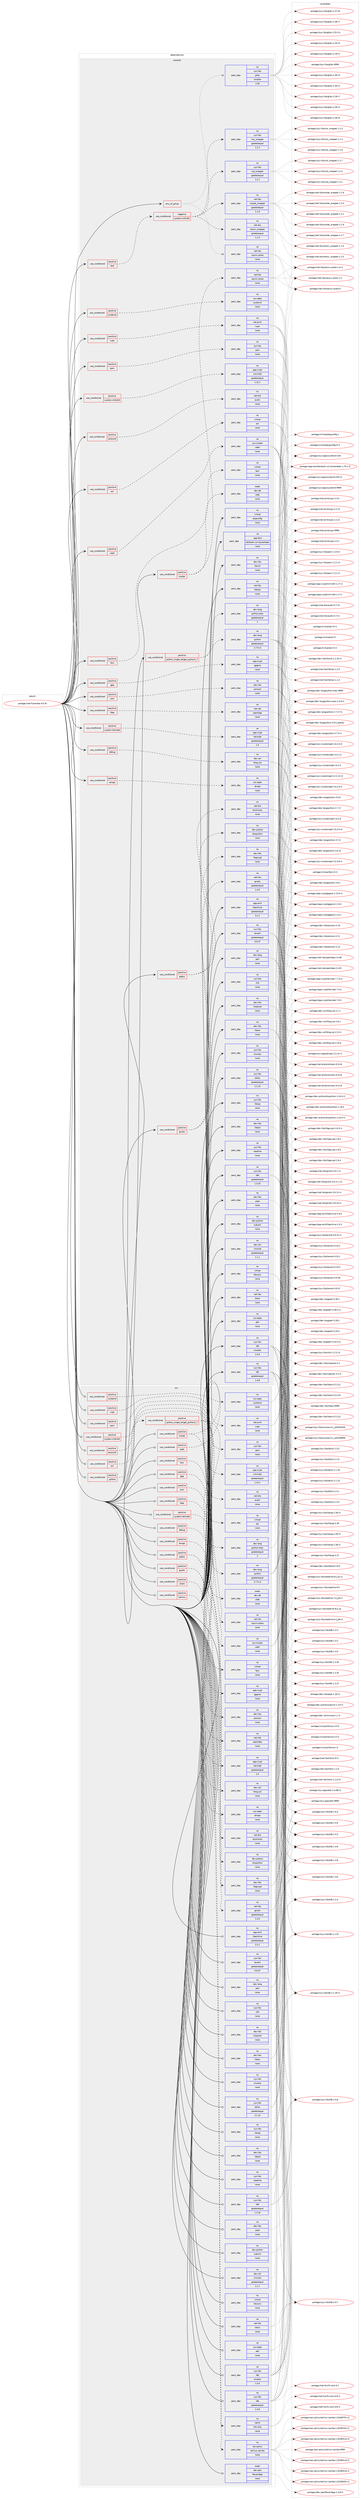 digraph prolog {

# *************
# Graph options
# *************

newrank=true;
concentrate=true;
compound=true;
graph [rankdir=LR,fontname=Helvetica,fontsize=10,ranksep=1.5];#, ranksep=2.5, nodesep=0.2];
edge  [arrowhead=vee];
node  [fontname=Helvetica,fontsize=10];

# **********
# The ebuild
# **********

subgraph cluster_leftcol {
color=gray;
rank=same;
label=<<i>ebuild</i>>;
id [label="portage://net-fs/samba-4.9.16", color=red, width=4, href="../net-fs/samba-4.9.16.svg"];
}

# ****************
# The dependencies
# ****************

subgraph cluster_midcol {
color=gray;
label=<<i>dependencies</i>>;
subgraph cluster_compile {
fillcolor="#eeeeee";
style=filled;
label=<<i>compile</i>>;
subgraph any2383 {
dependency156841 [label=<<TABLE BORDER="0" CELLBORDER="1" CELLSPACING="0" CELLPADDING="4"><TR><TD CELLPADDING="10">any_of_group</TD></TR></TABLE>>, shape=none, color=red];subgraph pack121309 {
dependency156842 [label=<<TABLE BORDER="0" CELLBORDER="1" CELLSPACING="0" CELLPADDING="4" WIDTH="220"><TR><TD ROWSPAN="6" CELLPADDING="30">pack_dep</TD></TR><TR><TD WIDTH="110">no</TD></TR><TR><TD>net-libs</TD></TR><TR><TD>rpcsvc-proto</TD></TR><TR><TD>none</TD></TR><TR><TD></TD></TR></TABLE>>, shape=none, color=blue];
}
dependency156841:e -> dependency156842:w [weight=20,style="dotted",arrowhead="oinv"];
subgraph pack121310 {
dependency156843 [label=<<TABLE BORDER="0" CELLBORDER="1" CELLSPACING="0" CELLPADDING="4" WIDTH="220"><TR><TD ROWSPAN="6" CELLPADDING="30">pack_dep</TD></TR><TR><TD WIDTH="110">no</TD></TR><TR><TD>sys-libs</TD></TR><TR><TD>glibc</TD></TR><TR><TD>smaller</TD></TR><TR><TD>2.26</TD></TR></TABLE>>, shape=none, color=blue];
}
dependency156841:e -> dependency156843:w [weight=20,style="dotted",arrowhead="oinv"];
}
id:e -> dependency156841:w [weight=20,style="solid",arrowhead="vee"];
subgraph cond33002 {
dependency156844 [label=<<TABLE BORDER="0" CELLBORDER="1" CELLSPACING="0" CELLPADDING="4"><TR><TD ROWSPAN="3" CELLPADDING="10">use_conditional</TD></TR><TR><TD>positive</TD></TR><TR><TD>acl</TD></TR></TABLE>>, shape=none, color=red];
subgraph pack121311 {
dependency156845 [label=<<TABLE BORDER="0" CELLBORDER="1" CELLSPACING="0" CELLPADDING="4" WIDTH="220"><TR><TD ROWSPAN="6" CELLPADDING="30">pack_dep</TD></TR><TR><TD WIDTH="110">no</TD></TR><TR><TD>virtual</TD></TR><TR><TD>acl</TD></TR><TR><TD>none</TD></TR><TR><TD></TD></TR></TABLE>>, shape=none, color=blue];
}
dependency156844:e -> dependency156845:w [weight=20,style="dashed",arrowhead="vee"];
}
id:e -> dependency156844:w [weight=20,style="solid",arrowhead="vee"];
subgraph cond33003 {
dependency156846 [label=<<TABLE BORDER="0" CELLBORDER="1" CELLSPACING="0" CELLPADDING="4"><TR><TD ROWSPAN="3" CELLPADDING="10">use_conditional</TD></TR><TR><TD>positive</TD></TR><TR><TD>addns</TD></TR></TABLE>>, shape=none, color=red];
subgraph pack121312 {
dependency156847 [label=<<TABLE BORDER="0" CELLBORDER="1" CELLSPACING="0" CELLPADDING="4" WIDTH="220"><TR><TD ROWSPAN="6" CELLPADDING="30">pack_dep</TD></TR><TR><TD WIDTH="110">no</TD></TR><TR><TD>net-dns</TD></TR><TR><TD>bind-tools</TD></TR><TR><TD>none</TD></TR><TR><TD></TD></TR></TABLE>>, shape=none, color=blue];
}
dependency156846:e -> dependency156847:w [weight=20,style="dashed",arrowhead="vee"];
subgraph pack121313 {
dependency156848 [label=<<TABLE BORDER="0" CELLBORDER="1" CELLSPACING="0" CELLPADDING="4" WIDTH="220"><TR><TD ROWSPAN="6" CELLPADDING="30">pack_dep</TD></TR><TR><TD WIDTH="110">no</TD></TR><TR><TD>dev-python</TD></TR><TR><TD>dnspython</TD></TR><TR><TD>none</TD></TR><TR><TD></TD></TR></TABLE>>, shape=none, color=blue];
}
dependency156846:e -> dependency156848:w [weight=20,style="dashed",arrowhead="vee"];
}
id:e -> dependency156846:w [weight=20,style="solid",arrowhead="vee"];
subgraph cond33004 {
dependency156849 [label=<<TABLE BORDER="0" CELLBORDER="1" CELLSPACING="0" CELLPADDING="4"><TR><TD ROWSPAN="3" CELLPADDING="10">use_conditional</TD></TR><TR><TD>positive</TD></TR><TR><TD>ceph</TD></TR></TABLE>>, shape=none, color=red];
subgraph pack121314 {
dependency156850 [label=<<TABLE BORDER="0" CELLBORDER="1" CELLSPACING="0" CELLPADDING="4" WIDTH="220"><TR><TD ROWSPAN="6" CELLPADDING="30">pack_dep</TD></TR><TR><TD WIDTH="110">no</TD></TR><TR><TD>sys-cluster</TD></TR><TR><TD>ceph</TD></TR><TR><TD>none</TD></TR><TR><TD></TD></TR></TABLE>>, shape=none, color=blue];
}
dependency156849:e -> dependency156850:w [weight=20,style="dashed",arrowhead="vee"];
}
id:e -> dependency156849:w [weight=20,style="solid",arrowhead="vee"];
subgraph cond33005 {
dependency156851 [label=<<TABLE BORDER="0" CELLBORDER="1" CELLSPACING="0" CELLPADDING="4"><TR><TD ROWSPAN="3" CELLPADDING="10">use_conditional</TD></TR><TR><TD>positive</TD></TR><TR><TD>cluster</TD></TR></TABLE>>, shape=none, color=red];
subgraph pack121315 {
dependency156852 [label=<<TABLE BORDER="0" CELLBORDER="1" CELLSPACING="0" CELLPADDING="4" WIDTH="220"><TR><TD ROWSPAN="6" CELLPADDING="30">pack_dep</TD></TR><TR><TD WIDTH="110">no</TD></TR><TR><TD>net-libs</TD></TR><TR><TD>rpcsvc-proto</TD></TR><TR><TD>none</TD></TR><TR><TD></TD></TR></TABLE>>, shape=none, color=blue];
}
dependency156851:e -> dependency156852:w [weight=20,style="dashed",arrowhead="vee"];
subgraph pack121316 {
dependency156853 [label=<<TABLE BORDER="0" CELLBORDER="1" CELLSPACING="0" CELLPADDING="4" WIDTH="220"><TR><TD ROWSPAN="6" CELLPADDING="30">pack_dep</TD></TR><TR><TD WIDTH="110">weak</TD></TR><TR><TD>dev-db</TD></TR><TR><TD>ctdb</TD></TR><TR><TD>none</TD></TR><TR><TD></TD></TR></TABLE>>, shape=none, color=blue];
}
dependency156851:e -> dependency156853:w [weight=20,style="dashed",arrowhead="vee"];
}
id:e -> dependency156851:w [weight=20,style="solid",arrowhead="vee"];
subgraph cond33006 {
dependency156854 [label=<<TABLE BORDER="0" CELLBORDER="1" CELLSPACING="0" CELLPADDING="4"><TR><TD ROWSPAN="3" CELLPADDING="10">use_conditional</TD></TR><TR><TD>positive</TD></TR><TR><TD>cups</TD></TR></TABLE>>, shape=none, color=red];
subgraph pack121317 {
dependency156855 [label=<<TABLE BORDER="0" CELLBORDER="1" CELLSPACING="0" CELLPADDING="4" WIDTH="220"><TR><TD ROWSPAN="6" CELLPADDING="30">pack_dep</TD></TR><TR><TD WIDTH="110">no</TD></TR><TR><TD>net-print</TD></TR><TR><TD>cups</TD></TR><TR><TD>none</TD></TR><TR><TD></TD></TR></TABLE>>, shape=none, color=blue];
}
dependency156854:e -> dependency156855:w [weight=20,style="dashed",arrowhead="vee"];
}
id:e -> dependency156854:w [weight=20,style="solid",arrowhead="vee"];
subgraph cond33007 {
dependency156856 [label=<<TABLE BORDER="0" CELLBORDER="1" CELLSPACING="0" CELLPADDING="4"><TR><TD ROWSPAN="3" CELLPADDING="10">use_conditional</TD></TR><TR><TD>positive</TD></TR><TR><TD>debug</TD></TR></TABLE>>, shape=none, color=red];
subgraph pack121318 {
dependency156857 [label=<<TABLE BORDER="0" CELLBORDER="1" CELLSPACING="0" CELLPADDING="4" WIDTH="220"><TR><TD ROWSPAN="6" CELLPADDING="30">pack_dep</TD></TR><TR><TD WIDTH="110">no</TD></TR><TR><TD>dev-util</TD></TR><TR><TD>lttng-ust</TD></TR><TR><TD>none</TD></TR><TR><TD></TD></TR></TABLE>>, shape=none, color=blue];
}
dependency156856:e -> dependency156857:w [weight=20,style="dashed",arrowhead="vee"];
}
id:e -> dependency156856:w [weight=20,style="solid",arrowhead="vee"];
subgraph cond33008 {
dependency156858 [label=<<TABLE BORDER="0" CELLBORDER="1" CELLSPACING="0" CELLPADDING="4"><TR><TD ROWSPAN="3" CELLPADDING="10">use_conditional</TD></TR><TR><TD>positive</TD></TR><TR><TD>dmapi</TD></TR></TABLE>>, shape=none, color=red];
subgraph pack121319 {
dependency156859 [label=<<TABLE BORDER="0" CELLBORDER="1" CELLSPACING="0" CELLPADDING="4" WIDTH="220"><TR><TD ROWSPAN="6" CELLPADDING="30">pack_dep</TD></TR><TR><TD WIDTH="110">no</TD></TR><TR><TD>sys-apps</TD></TR><TR><TD>dmapi</TD></TR><TR><TD>none</TD></TR><TR><TD></TD></TR></TABLE>>, shape=none, color=blue];
}
dependency156858:e -> dependency156859:w [weight=20,style="dashed",arrowhead="vee"];
}
id:e -> dependency156858:w [weight=20,style="solid",arrowhead="vee"];
subgraph cond33009 {
dependency156860 [label=<<TABLE BORDER="0" CELLBORDER="1" CELLSPACING="0" CELLPADDING="4"><TR><TD ROWSPAN="3" CELLPADDING="10">use_conditional</TD></TR><TR><TD>positive</TD></TR><TR><TD>fam</TD></TR></TABLE>>, shape=none, color=red];
subgraph pack121320 {
dependency156861 [label=<<TABLE BORDER="0" CELLBORDER="1" CELLSPACING="0" CELLPADDING="4" WIDTH="220"><TR><TD ROWSPAN="6" CELLPADDING="30">pack_dep</TD></TR><TR><TD WIDTH="110">no</TD></TR><TR><TD>virtual</TD></TR><TR><TD>fam</TD></TR><TR><TD>none</TD></TR><TR><TD></TD></TR></TABLE>>, shape=none, color=blue];
}
dependency156860:e -> dependency156861:w [weight=20,style="dashed",arrowhead="vee"];
}
id:e -> dependency156860:w [weight=20,style="solid",arrowhead="vee"];
subgraph cond33010 {
dependency156862 [label=<<TABLE BORDER="0" CELLBORDER="1" CELLSPACING="0" CELLPADDING="4"><TR><TD ROWSPAN="3" CELLPADDING="10">use_conditional</TD></TR><TR><TD>positive</TD></TR><TR><TD>gnutls</TD></TR></TABLE>>, shape=none, color=red];
subgraph pack121321 {
dependency156863 [label=<<TABLE BORDER="0" CELLBORDER="1" CELLSPACING="0" CELLPADDING="4" WIDTH="220"><TR><TD ROWSPAN="6" CELLPADDING="30">pack_dep</TD></TR><TR><TD WIDTH="110">no</TD></TR><TR><TD>dev-libs</TD></TR><TR><TD>libgcrypt</TD></TR><TR><TD>none</TD></TR><TR><TD></TD></TR></TABLE>>, shape=none, color=blue];
}
dependency156862:e -> dependency156863:w [weight=20,style="dashed",arrowhead="vee"];
subgraph pack121322 {
dependency156864 [label=<<TABLE BORDER="0" CELLBORDER="1" CELLSPACING="0" CELLPADDING="4" WIDTH="220"><TR><TD ROWSPAN="6" CELLPADDING="30">pack_dep</TD></TR><TR><TD WIDTH="110">no</TD></TR><TR><TD>net-libs</TD></TR><TR><TD>gnutls</TD></TR><TR><TD>greaterequal</TD></TR><TR><TD>1.4.0</TD></TR></TABLE>>, shape=none, color=blue];
}
dependency156862:e -> dependency156864:w [weight=20,style="dashed",arrowhead="vee"];
}
id:e -> dependency156862:w [weight=20,style="solid",arrowhead="vee"];
subgraph cond33011 {
dependency156865 [label=<<TABLE BORDER="0" CELLBORDER="1" CELLSPACING="0" CELLPADDING="4"><TR><TD ROWSPAN="3" CELLPADDING="10">use_conditional</TD></TR><TR><TD>positive</TD></TR><TR><TD>gpg</TD></TR></TABLE>>, shape=none, color=red];
subgraph pack121323 {
dependency156866 [label=<<TABLE BORDER="0" CELLBORDER="1" CELLSPACING="0" CELLPADDING="4" WIDTH="220"><TR><TD ROWSPAN="6" CELLPADDING="30">pack_dep</TD></TR><TR><TD WIDTH="110">no</TD></TR><TR><TD>app-crypt</TD></TR><TR><TD>gpgme</TD></TR><TR><TD>none</TD></TR><TR><TD></TD></TR></TABLE>>, shape=none, color=blue];
}
dependency156865:e -> dependency156866:w [weight=20,style="dashed",arrowhead="vee"];
}
id:e -> dependency156865:w [weight=20,style="solid",arrowhead="vee"];
subgraph cond33012 {
dependency156867 [label=<<TABLE BORDER="0" CELLBORDER="1" CELLSPACING="0" CELLPADDING="4"><TR><TD ROWSPAN="3" CELLPADDING="10">use_conditional</TD></TR><TR><TD>positive</TD></TR><TR><TD>json</TD></TR></TABLE>>, shape=none, color=red];
subgraph pack121324 {
dependency156868 [label=<<TABLE BORDER="0" CELLBORDER="1" CELLSPACING="0" CELLPADDING="4" WIDTH="220"><TR><TD ROWSPAN="6" CELLPADDING="30">pack_dep</TD></TR><TR><TD WIDTH="110">no</TD></TR><TR><TD>dev-libs</TD></TR><TR><TD>jansson</TD></TR><TR><TD>none</TD></TR><TR><TD></TD></TR></TABLE>>, shape=none, color=blue];
}
dependency156867:e -> dependency156868:w [weight=20,style="dashed",arrowhead="vee"];
}
id:e -> dependency156867:w [weight=20,style="solid",arrowhead="vee"];
subgraph cond33013 {
dependency156869 [label=<<TABLE BORDER="0" CELLBORDER="1" CELLSPACING="0" CELLPADDING="4"><TR><TD ROWSPAN="3" CELLPADDING="10">use_conditional</TD></TR><TR><TD>positive</TD></TR><TR><TD>ldap</TD></TR></TABLE>>, shape=none, color=red];
subgraph pack121325 {
dependency156870 [label=<<TABLE BORDER="0" CELLBORDER="1" CELLSPACING="0" CELLPADDING="4" WIDTH="220"><TR><TD ROWSPAN="6" CELLPADDING="30">pack_dep</TD></TR><TR><TD WIDTH="110">no</TD></TR><TR><TD>net-nds</TD></TR><TR><TD>openldap</TD></TR><TR><TD>none</TD></TR><TR><TD></TD></TR></TABLE>>, shape=none, color=blue];
}
dependency156869:e -> dependency156870:w [weight=20,style="dashed",arrowhead="vee"];
}
id:e -> dependency156869:w [weight=20,style="solid",arrowhead="vee"];
subgraph cond33014 {
dependency156871 [label=<<TABLE BORDER="0" CELLBORDER="1" CELLSPACING="0" CELLPADDING="4"><TR><TD ROWSPAN="3" CELLPADDING="10">use_conditional</TD></TR><TR><TD>positive</TD></TR><TR><TD>pam</TD></TR></TABLE>>, shape=none, color=red];
subgraph pack121326 {
dependency156872 [label=<<TABLE BORDER="0" CELLBORDER="1" CELLSPACING="0" CELLPADDING="4" WIDTH="220"><TR><TD ROWSPAN="6" CELLPADDING="30">pack_dep</TD></TR><TR><TD WIDTH="110">no</TD></TR><TR><TD>sys-libs</TD></TR><TR><TD>pam</TD></TR><TR><TD>none</TD></TR><TR><TD></TD></TR></TABLE>>, shape=none, color=blue];
}
dependency156871:e -> dependency156872:w [weight=20,style="dashed",arrowhead="vee"];
}
id:e -> dependency156871:w [weight=20,style="solid",arrowhead="vee"];
subgraph cond33015 {
dependency156873 [label=<<TABLE BORDER="0" CELLBORDER="1" CELLSPACING="0" CELLPADDING="4"><TR><TD ROWSPAN="3" CELLPADDING="10">use_conditional</TD></TR><TR><TD>positive</TD></TR><TR><TD>python_single_target_python2_7</TD></TR></TABLE>>, shape=none, color=red];
subgraph pack121327 {
dependency156874 [label=<<TABLE BORDER="0" CELLBORDER="1" CELLSPACING="0" CELLPADDING="4" WIDTH="220"><TR><TD ROWSPAN="6" CELLPADDING="30">pack_dep</TD></TR><TR><TD WIDTH="110">no</TD></TR><TR><TD>dev-lang</TD></TR><TR><TD>python</TD></TR><TR><TD>greaterequal</TD></TR><TR><TD>2.7.5-r2</TD></TR></TABLE>>, shape=none, color=blue];
}
dependency156873:e -> dependency156874:w [weight=20,style="dashed",arrowhead="vee"];
subgraph pack121328 {
dependency156875 [label=<<TABLE BORDER="0" CELLBORDER="1" CELLSPACING="0" CELLPADDING="4" WIDTH="220"><TR><TD ROWSPAN="6" CELLPADDING="30">pack_dep</TD></TR><TR><TD WIDTH="110">no</TD></TR><TR><TD>dev-lang</TD></TR><TR><TD>python-exec</TD></TR><TR><TD>greaterequal</TD></TR><TR><TD>2</TD></TR></TABLE>>, shape=none, color=blue];
}
dependency156873:e -> dependency156875:w [weight=20,style="dashed",arrowhead="vee"];
}
id:e -> dependency156873:w [weight=20,style="solid",arrowhead="vee"];
subgraph cond33016 {
dependency156876 [label=<<TABLE BORDER="0" CELLBORDER="1" CELLSPACING="0" CELLPADDING="4"><TR><TD ROWSPAN="3" CELLPADDING="10">use_conditional</TD></TR><TR><TD>positive</TD></TR><TR><TD>system-heimdal</TD></TR></TABLE>>, shape=none, color=red];
subgraph pack121329 {
dependency156877 [label=<<TABLE BORDER="0" CELLBORDER="1" CELLSPACING="0" CELLPADDING="4" WIDTH="220"><TR><TD ROWSPAN="6" CELLPADDING="30">pack_dep</TD></TR><TR><TD WIDTH="110">no</TD></TR><TR><TD>app-crypt</TD></TR><TR><TD>heimdal</TD></TR><TR><TD>greaterequal</TD></TR><TR><TD>1.5</TD></TR></TABLE>>, shape=none, color=blue];
}
dependency156876:e -> dependency156877:w [weight=20,style="dashed",arrowhead="vee"];
}
id:e -> dependency156876:w [weight=20,style="solid",arrowhead="vee"];
subgraph cond33017 {
dependency156878 [label=<<TABLE BORDER="0" CELLBORDER="1" CELLSPACING="0" CELLPADDING="4"><TR><TD ROWSPAN="3" CELLPADDING="10">use_conditional</TD></TR><TR><TD>positive</TD></TR><TR><TD>system-mitkrb5</TD></TR></TABLE>>, shape=none, color=red];
subgraph pack121330 {
dependency156879 [label=<<TABLE BORDER="0" CELLBORDER="1" CELLSPACING="0" CELLPADDING="4" WIDTH="220"><TR><TD ROWSPAN="6" CELLPADDING="30">pack_dep</TD></TR><TR><TD WIDTH="110">no</TD></TR><TR><TD>app-crypt</TD></TR><TR><TD>mit-krb5</TD></TR><TR><TD>greaterequal</TD></TR><TR><TD>1.15.1</TD></TR></TABLE>>, shape=none, color=blue];
}
dependency156878:e -> dependency156879:w [weight=20,style="dashed",arrowhead="vee"];
}
id:e -> dependency156878:w [weight=20,style="solid",arrowhead="vee"];
subgraph cond33018 {
dependency156880 [label=<<TABLE BORDER="0" CELLBORDER="1" CELLSPACING="0" CELLPADDING="4"><TR><TD ROWSPAN="3" CELLPADDING="10">use_conditional</TD></TR><TR><TD>positive</TD></TR><TR><TD>systemd</TD></TR></TABLE>>, shape=none, color=red];
subgraph pack121331 {
dependency156881 [label=<<TABLE BORDER="0" CELLBORDER="1" CELLSPACING="0" CELLPADDING="4" WIDTH="220"><TR><TD ROWSPAN="6" CELLPADDING="30">pack_dep</TD></TR><TR><TD WIDTH="110">no</TD></TR><TR><TD>sys-apps</TD></TR><TR><TD>systemd</TD></TR><TR><TD>none</TD></TR><TR><TD></TD></TR></TABLE>>, shape=none, color=blue];
}
dependency156880:e -> dependency156881:w [weight=20,style="dashed",arrowhead="vee"];
}
id:e -> dependency156880:w [weight=20,style="solid",arrowhead="vee"];
subgraph cond33019 {
dependency156882 [label=<<TABLE BORDER="0" CELLBORDER="1" CELLSPACING="0" CELLPADDING="4"><TR><TD ROWSPAN="3" CELLPADDING="10">use_conditional</TD></TR><TR><TD>positive</TD></TR><TR><TD>test</TD></TR></TABLE>>, shape=none, color=red];
subgraph cond33020 {
dependency156883 [label=<<TABLE BORDER="0" CELLBORDER="1" CELLSPACING="0" CELLPADDING="4"><TR><TD ROWSPAN="3" CELLPADDING="10">use_conditional</TD></TR><TR><TD>negative</TD></TR><TR><TD>system-mitkrb5</TD></TR></TABLE>>, shape=none, color=red];
subgraph pack121332 {
dependency156884 [label=<<TABLE BORDER="0" CELLBORDER="1" CELLSPACING="0" CELLPADDING="4" WIDTH="220"><TR><TD ROWSPAN="6" CELLPADDING="30">pack_dep</TD></TR><TR><TD WIDTH="110">no</TD></TR><TR><TD>sys-libs</TD></TR><TR><TD>nss_wrapper</TD></TR><TR><TD>greaterequal</TD></TR><TR><TD>1.1.3</TD></TR></TABLE>>, shape=none, color=blue];
}
dependency156883:e -> dependency156884:w [weight=20,style="dashed",arrowhead="vee"];
subgraph pack121333 {
dependency156885 [label=<<TABLE BORDER="0" CELLBORDER="1" CELLSPACING="0" CELLPADDING="4" WIDTH="220"><TR><TD ROWSPAN="6" CELLPADDING="30">pack_dep</TD></TR><TR><TD WIDTH="110">no</TD></TR><TR><TD>net-dns</TD></TR><TR><TD>resolv_wrapper</TD></TR><TR><TD>greaterequal</TD></TR><TR><TD>1.1.4</TD></TR></TABLE>>, shape=none, color=blue];
}
dependency156883:e -> dependency156885:w [weight=20,style="dashed",arrowhead="vee"];
subgraph pack121334 {
dependency156886 [label=<<TABLE BORDER="0" CELLBORDER="1" CELLSPACING="0" CELLPADDING="4" WIDTH="220"><TR><TD ROWSPAN="6" CELLPADDING="30">pack_dep</TD></TR><TR><TD WIDTH="110">no</TD></TR><TR><TD>net-libs</TD></TR><TR><TD>socket_wrapper</TD></TR><TR><TD>greaterequal</TD></TR><TR><TD>1.1.9</TD></TR></TABLE>>, shape=none, color=blue];
}
dependency156883:e -> dependency156886:w [weight=20,style="dashed",arrowhead="vee"];
subgraph pack121335 {
dependency156887 [label=<<TABLE BORDER="0" CELLBORDER="1" CELLSPACING="0" CELLPADDING="4" WIDTH="220"><TR><TD ROWSPAN="6" CELLPADDING="30">pack_dep</TD></TR><TR><TD WIDTH="110">no</TD></TR><TR><TD>sys-libs</TD></TR><TR><TD>uid_wrapper</TD></TR><TR><TD>greaterequal</TD></TR><TR><TD>1.2.1</TD></TR></TABLE>>, shape=none, color=blue];
}
dependency156883:e -> dependency156887:w [weight=20,style="dashed",arrowhead="vee"];
}
dependency156882:e -> dependency156883:w [weight=20,style="dashed",arrowhead="vee"];
}
id:e -> dependency156882:w [weight=20,style="solid",arrowhead="vee"];
subgraph cond33021 {
dependency156888 [label=<<TABLE BORDER="0" CELLBORDER="1" CELLSPACING="0" CELLPADDING="4"><TR><TD ROWSPAN="3" CELLPADDING="10">use_conditional</TD></TR><TR><TD>positive</TD></TR><TR><TD>zeroconf</TD></TR></TABLE>>, shape=none, color=red];
subgraph pack121336 {
dependency156889 [label=<<TABLE BORDER="0" CELLBORDER="1" CELLSPACING="0" CELLPADDING="4" WIDTH="220"><TR><TD ROWSPAN="6" CELLPADDING="30">pack_dep</TD></TR><TR><TD WIDTH="110">no</TD></TR><TR><TD>net-dns</TD></TR><TR><TD>avahi</TD></TR><TR><TD>none</TD></TR><TR><TD></TD></TR></TABLE>>, shape=none, color=blue];
}
dependency156888:e -> dependency156889:w [weight=20,style="dashed",arrowhead="vee"];
}
id:e -> dependency156888:w [weight=20,style="solid",arrowhead="vee"];
subgraph pack121337 {
dependency156890 [label=<<TABLE BORDER="0" CELLBORDER="1" CELLSPACING="0" CELLPADDING="4" WIDTH="220"><TR><TD ROWSPAN="6" CELLPADDING="30">pack_dep</TD></TR><TR><TD WIDTH="110">no</TD></TR><TR><TD>app-arch</TD></TR><TR><TD>libarchive</TD></TR><TR><TD>greaterequal</TD></TR><TR><TD>3.1.2</TD></TR></TABLE>>, shape=none, color=blue];
}
id:e -> dependency156890:w [weight=20,style="solid",arrowhead="vee"];
subgraph pack121338 {
dependency156891 [label=<<TABLE BORDER="0" CELLBORDER="1" CELLSPACING="0" CELLPADDING="4" WIDTH="220"><TR><TD ROWSPAN="6" CELLPADDING="30">pack_dep</TD></TR><TR><TD WIDTH="110">no</TD></TR><TR><TD>app-text</TD></TR><TR><TD>docbook-xsl-stylesheets</TD></TR><TR><TD>none</TD></TR><TR><TD></TD></TR></TABLE>>, shape=none, color=blue];
}
id:e -> dependency156891:w [weight=20,style="solid",arrowhead="vee"];
subgraph pack121339 {
dependency156892 [label=<<TABLE BORDER="0" CELLBORDER="1" CELLSPACING="0" CELLPADDING="4" WIDTH="220"><TR><TD ROWSPAN="6" CELLPADDING="30">pack_dep</TD></TR><TR><TD WIDTH="110">no</TD></TR><TR><TD>dev-lang</TD></TR><TR><TD>perl</TD></TR><TR><TD>none</TD></TR><TR><TD></TD></TR></TABLE>>, shape=none, color=blue];
}
id:e -> dependency156892:w [weight=20,style="solid",arrowhead="vee"];
subgraph pack121340 {
dependency156893 [label=<<TABLE BORDER="0" CELLBORDER="1" CELLSPACING="0" CELLPADDING="4" WIDTH="220"><TR><TD ROWSPAN="6" CELLPADDING="30">pack_dep</TD></TR><TR><TD WIDTH="110">no</TD></TR><TR><TD>dev-libs</TD></TR><TR><TD>iniparser</TD></TR><TR><TD>none</TD></TR><TR><TD></TD></TR></TABLE>>, shape=none, color=blue];
}
id:e -> dependency156893:w [weight=20,style="solid",arrowhead="vee"];
subgraph pack121341 {
dependency156894 [label=<<TABLE BORDER="0" CELLBORDER="1" CELLSPACING="0" CELLPADDING="4" WIDTH="220"><TR><TD ROWSPAN="6" CELLPADDING="30">pack_dep</TD></TR><TR><TD WIDTH="110">no</TD></TR><TR><TD>dev-libs</TD></TR><TR><TD>libaio</TD></TR><TR><TD>none</TD></TR><TR><TD></TD></TR></TABLE>>, shape=none, color=blue];
}
id:e -> dependency156894:w [weight=20,style="solid",arrowhead="vee"];
subgraph pack121342 {
dependency156895 [label=<<TABLE BORDER="0" CELLBORDER="1" CELLSPACING="0" CELLPADDING="4" WIDTH="220"><TR><TD ROWSPAN="6" CELLPADDING="30">pack_dep</TD></TR><TR><TD WIDTH="110">no</TD></TR><TR><TD>dev-libs</TD></TR><TR><TD>libbsd</TD></TR><TR><TD>none</TD></TR><TR><TD></TD></TR></TABLE>>, shape=none, color=blue];
}
id:e -> dependency156895:w [weight=20,style="solid",arrowhead="vee"];
subgraph pack121343 {
dependency156896 [label=<<TABLE BORDER="0" CELLBORDER="1" CELLSPACING="0" CELLPADDING="4" WIDTH="220"><TR><TD ROWSPAN="6" CELLPADDING="30">pack_dep</TD></TR><TR><TD WIDTH="110">no</TD></TR><TR><TD>dev-libs</TD></TR><TR><TD>libxslt</TD></TR><TR><TD>none</TD></TR><TR><TD></TD></TR></TABLE>>, shape=none, color=blue];
}
id:e -> dependency156896:w [weight=20,style="solid",arrowhead="vee"];
subgraph pack121344 {
dependency156897 [label=<<TABLE BORDER="0" CELLBORDER="1" CELLSPACING="0" CELLPADDING="4" WIDTH="220"><TR><TD ROWSPAN="6" CELLPADDING="30">pack_dep</TD></TR><TR><TD WIDTH="110">no</TD></TR><TR><TD>dev-libs</TD></TR><TR><TD>popt</TD></TR><TR><TD>none</TD></TR><TR><TD></TD></TR></TABLE>>, shape=none, color=blue];
}
id:e -> dependency156897:w [weight=20,style="solid",arrowhead="vee"];
subgraph pack121345 {
dependency156898 [label=<<TABLE BORDER="0" CELLBORDER="1" CELLSPACING="0" CELLPADDING="4" WIDTH="220"><TR><TD ROWSPAN="6" CELLPADDING="30">pack_dep</TD></TR><TR><TD WIDTH="110">no</TD></TR><TR><TD>dev-python</TD></TR><TR><TD>subunit</TD></TR><TR><TD>none</TD></TR><TR><TD></TD></TR></TABLE>>, shape=none, color=blue];
}
id:e -> dependency156898:w [weight=20,style="solid",arrowhead="vee"];
subgraph pack121346 {
dependency156899 [label=<<TABLE BORDER="0" CELLBORDER="1" CELLSPACING="0" CELLPADDING="4" WIDTH="220"><TR><TD ROWSPAN="6" CELLPADDING="30">pack_dep</TD></TR><TR><TD WIDTH="110">no</TD></TR><TR><TD>dev-util</TD></TR><TR><TD>cmocka</TD></TR><TR><TD>greaterequal</TD></TR><TR><TD>1.1.1</TD></TR></TABLE>>, shape=none, color=blue];
}
id:e -> dependency156899:w [weight=20,style="solid",arrowhead="vee"];
subgraph pack121347 {
dependency156900 [label=<<TABLE BORDER="0" CELLBORDER="1" CELLSPACING="0" CELLPADDING="4" WIDTH="220"><TR><TD ROWSPAN="6" CELLPADDING="30">pack_dep</TD></TR><TR><TD WIDTH="110">no</TD></TR><TR><TD>net-libs</TD></TR><TR><TD>libnsl</TD></TR><TR><TD>none</TD></TR><TR><TD></TD></TR></TABLE>>, shape=none, color=blue];
}
id:e -> dependency156900:w [weight=20,style="solid",arrowhead="vee"];
subgraph pack121348 {
dependency156901 [label=<<TABLE BORDER="0" CELLBORDER="1" CELLSPACING="0" CELLPADDING="4" WIDTH="220"><TR><TD ROWSPAN="6" CELLPADDING="30">pack_dep</TD></TR><TR><TD WIDTH="110">no</TD></TR><TR><TD>net-libs</TD></TR><TR><TD>libtirpc</TD></TR><TR><TD>none</TD></TR><TR><TD></TD></TR></TABLE>>, shape=none, color=blue];
}
id:e -> dependency156901:w [weight=20,style="solid",arrowhead="vee"];
subgraph pack121349 {
dependency156902 [label=<<TABLE BORDER="0" CELLBORDER="1" CELLSPACING="0" CELLPADDING="4" WIDTH="220"><TR><TD ROWSPAN="6" CELLPADDING="30">pack_dep</TD></TR><TR><TD WIDTH="110">no</TD></TR><TR><TD>sys-apps</TD></TR><TR><TD>attr</TD></TR><TR><TD>none</TD></TR><TR><TD></TD></TR></TABLE>>, shape=none, color=blue];
}
id:e -> dependency156902:w [weight=20,style="solid",arrowhead="vee"];
subgraph pack121350 {
dependency156903 [label=<<TABLE BORDER="0" CELLBORDER="1" CELLSPACING="0" CELLPADDING="4" WIDTH="220"><TR><TD ROWSPAN="6" CELLPADDING="30">pack_dep</TD></TR><TR><TD WIDTH="110">no</TD></TR><TR><TD>sys-libs</TD></TR><TR><TD>ldb</TD></TR><TR><TD>greaterequal</TD></TR><TR><TD>1.4.8</TD></TR></TABLE>>, shape=none, color=blue];
}
id:e -> dependency156903:w [weight=20,style="solid",arrowhead="vee"];
subgraph pack121351 {
dependency156904 [label=<<TABLE BORDER="0" CELLBORDER="1" CELLSPACING="0" CELLPADDING="4" WIDTH="220"><TR><TD ROWSPAN="6" CELLPADDING="30">pack_dep</TD></TR><TR><TD WIDTH="110">no</TD></TR><TR><TD>sys-libs</TD></TR><TR><TD>ldb</TD></TR><TR><TD>smaller</TD></TR><TR><TD>1.5.0</TD></TR></TABLE>>, shape=none, color=blue];
}
id:e -> dependency156904:w [weight=20,style="solid",arrowhead="vee"];
subgraph pack121352 {
dependency156905 [label=<<TABLE BORDER="0" CELLBORDER="1" CELLSPACING="0" CELLPADDING="4" WIDTH="220"><TR><TD ROWSPAN="6" CELLPADDING="30">pack_dep</TD></TR><TR><TD WIDTH="110">no</TD></TR><TR><TD>sys-libs</TD></TR><TR><TD>libcap</TD></TR><TR><TD>none</TD></TR><TR><TD></TD></TR></TABLE>>, shape=none, color=blue];
}
id:e -> dependency156905:w [weight=20,style="solid",arrowhead="vee"];
subgraph pack121353 {
dependency156906 [label=<<TABLE BORDER="0" CELLBORDER="1" CELLSPACING="0" CELLPADDING="4" WIDTH="220"><TR><TD ROWSPAN="6" CELLPADDING="30">pack_dep</TD></TR><TR><TD WIDTH="110">no</TD></TR><TR><TD>sys-libs</TD></TR><TR><TD>ncurses</TD></TR><TR><TD>none</TD></TR><TR><TD></TD></TR></TABLE>>, shape=none, color=blue];
}
id:e -> dependency156906:w [weight=20,style="solid",arrowhead="vee"];
subgraph pack121354 {
dependency156907 [label=<<TABLE BORDER="0" CELLBORDER="1" CELLSPACING="0" CELLPADDING="4" WIDTH="220"><TR><TD ROWSPAN="6" CELLPADDING="30">pack_dep</TD></TR><TR><TD WIDTH="110">no</TD></TR><TR><TD>sys-libs</TD></TR><TR><TD>readline</TD></TR><TR><TD>none</TD></TR><TR><TD></TD></TR></TABLE>>, shape=none, color=blue];
}
id:e -> dependency156907:w [weight=20,style="solid",arrowhead="vee"];
subgraph pack121355 {
dependency156908 [label=<<TABLE BORDER="0" CELLBORDER="1" CELLSPACING="0" CELLPADDING="4" WIDTH="220"><TR><TD ROWSPAN="6" CELLPADDING="30">pack_dep</TD></TR><TR><TD WIDTH="110">no</TD></TR><TR><TD>sys-libs</TD></TR><TR><TD>talloc</TD></TR><TR><TD>greaterequal</TD></TR><TR><TD>2.1.14</TD></TR></TABLE>>, shape=none, color=blue];
}
id:e -> dependency156908:w [weight=20,style="solid",arrowhead="vee"];
subgraph pack121356 {
dependency156909 [label=<<TABLE BORDER="0" CELLBORDER="1" CELLSPACING="0" CELLPADDING="4" WIDTH="220"><TR><TD ROWSPAN="6" CELLPADDING="30">pack_dep</TD></TR><TR><TD WIDTH="110">no</TD></TR><TR><TD>sys-libs</TD></TR><TR><TD>tdb</TD></TR><TR><TD>greaterequal</TD></TR><TR><TD>1.3.16</TD></TR></TABLE>>, shape=none, color=blue];
}
id:e -> dependency156909:w [weight=20,style="solid",arrowhead="vee"];
subgraph pack121357 {
dependency156910 [label=<<TABLE BORDER="0" CELLBORDER="1" CELLSPACING="0" CELLPADDING="4" WIDTH="220"><TR><TD ROWSPAN="6" CELLPADDING="30">pack_dep</TD></TR><TR><TD WIDTH="110">no</TD></TR><TR><TD>sys-libs</TD></TR><TR><TD>tevent</TD></TR><TR><TD>greaterequal</TD></TR><TR><TD>0.9.37</TD></TR></TABLE>>, shape=none, color=blue];
}
id:e -> dependency156910:w [weight=20,style="solid",arrowhead="vee"];
subgraph pack121358 {
dependency156911 [label=<<TABLE BORDER="0" CELLBORDER="1" CELLSPACING="0" CELLPADDING="4" WIDTH="220"><TR><TD ROWSPAN="6" CELLPADDING="30">pack_dep</TD></TR><TR><TD WIDTH="110">no</TD></TR><TR><TD>sys-libs</TD></TR><TR><TD>zlib</TD></TR><TR><TD>none</TD></TR><TR><TD></TD></TR></TABLE>>, shape=none, color=blue];
}
id:e -> dependency156911:w [weight=20,style="solid",arrowhead="vee"];
subgraph pack121359 {
dependency156912 [label=<<TABLE BORDER="0" CELLBORDER="1" CELLSPACING="0" CELLPADDING="4" WIDTH="220"><TR><TD ROWSPAN="6" CELLPADDING="30">pack_dep</TD></TR><TR><TD WIDTH="110">no</TD></TR><TR><TD>virtual</TD></TR><TR><TD>libiconv</TD></TR><TR><TD>none</TD></TR><TR><TD></TD></TR></TABLE>>, shape=none, color=blue];
}
id:e -> dependency156912:w [weight=20,style="solid",arrowhead="vee"];
subgraph pack121360 {
dependency156913 [label=<<TABLE BORDER="0" CELLBORDER="1" CELLSPACING="0" CELLPADDING="4" WIDTH="220"><TR><TD ROWSPAN="6" CELLPADDING="30">pack_dep</TD></TR><TR><TD WIDTH="110">no</TD></TR><TR><TD>virtual</TD></TR><TR><TD>pkgconfig</TD></TR><TR><TD>none</TD></TR><TR><TD></TD></TR></TABLE>>, shape=none, color=blue];
}
id:e -> dependency156913:w [weight=20,style="solid",arrowhead="vee"];
}
subgraph cluster_compileandrun {
fillcolor="#eeeeee";
style=filled;
label=<<i>compile and run</i>>;
}
subgraph cluster_run {
fillcolor="#eeeeee";
style=filled;
label=<<i>run</i>>;
subgraph cond33022 {
dependency156914 [label=<<TABLE BORDER="0" CELLBORDER="1" CELLSPACING="0" CELLPADDING="4"><TR><TD ROWSPAN="3" CELLPADDING="10">use_conditional</TD></TR><TR><TD>positive</TD></TR><TR><TD>acl</TD></TR></TABLE>>, shape=none, color=red];
subgraph pack121361 {
dependency156915 [label=<<TABLE BORDER="0" CELLBORDER="1" CELLSPACING="0" CELLPADDING="4" WIDTH="220"><TR><TD ROWSPAN="6" CELLPADDING="30">pack_dep</TD></TR><TR><TD WIDTH="110">no</TD></TR><TR><TD>virtual</TD></TR><TR><TD>acl</TD></TR><TR><TD>none</TD></TR><TR><TD></TD></TR></TABLE>>, shape=none, color=blue];
}
dependency156914:e -> dependency156915:w [weight=20,style="dashed",arrowhead="vee"];
}
id:e -> dependency156914:w [weight=20,style="solid",arrowhead="odot"];
subgraph cond33023 {
dependency156916 [label=<<TABLE BORDER="0" CELLBORDER="1" CELLSPACING="0" CELLPADDING="4"><TR><TD ROWSPAN="3" CELLPADDING="10">use_conditional</TD></TR><TR><TD>positive</TD></TR><TR><TD>addns</TD></TR></TABLE>>, shape=none, color=red];
subgraph pack121362 {
dependency156917 [label=<<TABLE BORDER="0" CELLBORDER="1" CELLSPACING="0" CELLPADDING="4" WIDTH="220"><TR><TD ROWSPAN="6" CELLPADDING="30">pack_dep</TD></TR><TR><TD WIDTH="110">no</TD></TR><TR><TD>net-dns</TD></TR><TR><TD>bind-tools</TD></TR><TR><TD>none</TD></TR><TR><TD></TD></TR></TABLE>>, shape=none, color=blue];
}
dependency156916:e -> dependency156917:w [weight=20,style="dashed",arrowhead="vee"];
subgraph pack121363 {
dependency156918 [label=<<TABLE BORDER="0" CELLBORDER="1" CELLSPACING="0" CELLPADDING="4" WIDTH="220"><TR><TD ROWSPAN="6" CELLPADDING="30">pack_dep</TD></TR><TR><TD WIDTH="110">no</TD></TR><TR><TD>dev-python</TD></TR><TR><TD>dnspython</TD></TR><TR><TD>none</TD></TR><TR><TD></TD></TR></TABLE>>, shape=none, color=blue];
}
dependency156916:e -> dependency156918:w [weight=20,style="dashed",arrowhead="vee"];
}
id:e -> dependency156916:w [weight=20,style="solid",arrowhead="odot"];
subgraph cond33024 {
dependency156919 [label=<<TABLE BORDER="0" CELLBORDER="1" CELLSPACING="0" CELLPADDING="4"><TR><TD ROWSPAN="3" CELLPADDING="10">use_conditional</TD></TR><TR><TD>positive</TD></TR><TR><TD>ceph</TD></TR></TABLE>>, shape=none, color=red];
subgraph pack121364 {
dependency156920 [label=<<TABLE BORDER="0" CELLBORDER="1" CELLSPACING="0" CELLPADDING="4" WIDTH="220"><TR><TD ROWSPAN="6" CELLPADDING="30">pack_dep</TD></TR><TR><TD WIDTH="110">no</TD></TR><TR><TD>sys-cluster</TD></TR><TR><TD>ceph</TD></TR><TR><TD>none</TD></TR><TR><TD></TD></TR></TABLE>>, shape=none, color=blue];
}
dependency156919:e -> dependency156920:w [weight=20,style="dashed",arrowhead="vee"];
}
id:e -> dependency156919:w [weight=20,style="solid",arrowhead="odot"];
subgraph cond33025 {
dependency156921 [label=<<TABLE BORDER="0" CELLBORDER="1" CELLSPACING="0" CELLPADDING="4"><TR><TD ROWSPAN="3" CELLPADDING="10">use_conditional</TD></TR><TR><TD>positive</TD></TR><TR><TD>client</TD></TR></TABLE>>, shape=none, color=red];
subgraph pack121365 {
dependency156922 [label=<<TABLE BORDER="0" CELLBORDER="1" CELLSPACING="0" CELLPADDING="4" WIDTH="220"><TR><TD ROWSPAN="6" CELLPADDING="30">pack_dep</TD></TR><TR><TD WIDTH="110">no</TD></TR><TR><TD>net-fs</TD></TR><TR><TD>cifs-utils</TD></TR><TR><TD>none</TD></TR><TR><TD></TD></TR></TABLE>>, shape=none, color=blue];
}
dependency156921:e -> dependency156922:w [weight=20,style="dashed",arrowhead="vee"];
}
id:e -> dependency156921:w [weight=20,style="solid",arrowhead="odot"];
subgraph cond33026 {
dependency156923 [label=<<TABLE BORDER="0" CELLBORDER="1" CELLSPACING="0" CELLPADDING="4"><TR><TD ROWSPAN="3" CELLPADDING="10">use_conditional</TD></TR><TR><TD>positive</TD></TR><TR><TD>cluster</TD></TR></TABLE>>, shape=none, color=red];
subgraph pack121366 {
dependency156924 [label=<<TABLE BORDER="0" CELLBORDER="1" CELLSPACING="0" CELLPADDING="4" WIDTH="220"><TR><TD ROWSPAN="6" CELLPADDING="30">pack_dep</TD></TR><TR><TD WIDTH="110">no</TD></TR><TR><TD>net-libs</TD></TR><TR><TD>rpcsvc-proto</TD></TR><TR><TD>none</TD></TR><TR><TD></TD></TR></TABLE>>, shape=none, color=blue];
}
dependency156923:e -> dependency156924:w [weight=20,style="dashed",arrowhead="vee"];
subgraph pack121367 {
dependency156925 [label=<<TABLE BORDER="0" CELLBORDER="1" CELLSPACING="0" CELLPADDING="4" WIDTH="220"><TR><TD ROWSPAN="6" CELLPADDING="30">pack_dep</TD></TR><TR><TD WIDTH="110">weak</TD></TR><TR><TD>dev-db</TD></TR><TR><TD>ctdb</TD></TR><TR><TD>none</TD></TR><TR><TD></TD></TR></TABLE>>, shape=none, color=blue];
}
dependency156923:e -> dependency156925:w [weight=20,style="dashed",arrowhead="vee"];
}
id:e -> dependency156923:w [weight=20,style="solid",arrowhead="odot"];
subgraph cond33027 {
dependency156926 [label=<<TABLE BORDER="0" CELLBORDER="1" CELLSPACING="0" CELLPADDING="4"><TR><TD ROWSPAN="3" CELLPADDING="10">use_conditional</TD></TR><TR><TD>positive</TD></TR><TR><TD>cups</TD></TR></TABLE>>, shape=none, color=red];
subgraph pack121368 {
dependency156927 [label=<<TABLE BORDER="0" CELLBORDER="1" CELLSPACING="0" CELLPADDING="4" WIDTH="220"><TR><TD ROWSPAN="6" CELLPADDING="30">pack_dep</TD></TR><TR><TD WIDTH="110">no</TD></TR><TR><TD>net-print</TD></TR><TR><TD>cups</TD></TR><TR><TD>none</TD></TR><TR><TD></TD></TR></TABLE>>, shape=none, color=blue];
}
dependency156926:e -> dependency156927:w [weight=20,style="dashed",arrowhead="vee"];
}
id:e -> dependency156926:w [weight=20,style="solid",arrowhead="odot"];
subgraph cond33028 {
dependency156928 [label=<<TABLE BORDER="0" CELLBORDER="1" CELLSPACING="0" CELLPADDING="4"><TR><TD ROWSPAN="3" CELLPADDING="10">use_conditional</TD></TR><TR><TD>positive</TD></TR><TR><TD>debug</TD></TR></TABLE>>, shape=none, color=red];
subgraph pack121369 {
dependency156929 [label=<<TABLE BORDER="0" CELLBORDER="1" CELLSPACING="0" CELLPADDING="4" WIDTH="220"><TR><TD ROWSPAN="6" CELLPADDING="30">pack_dep</TD></TR><TR><TD WIDTH="110">no</TD></TR><TR><TD>dev-util</TD></TR><TR><TD>lttng-ust</TD></TR><TR><TD>none</TD></TR><TR><TD></TD></TR></TABLE>>, shape=none, color=blue];
}
dependency156928:e -> dependency156929:w [weight=20,style="dashed",arrowhead="vee"];
}
id:e -> dependency156928:w [weight=20,style="solid",arrowhead="odot"];
subgraph cond33029 {
dependency156930 [label=<<TABLE BORDER="0" CELLBORDER="1" CELLSPACING="0" CELLPADDING="4"><TR><TD ROWSPAN="3" CELLPADDING="10">use_conditional</TD></TR><TR><TD>positive</TD></TR><TR><TD>dmapi</TD></TR></TABLE>>, shape=none, color=red];
subgraph pack121370 {
dependency156931 [label=<<TABLE BORDER="0" CELLBORDER="1" CELLSPACING="0" CELLPADDING="4" WIDTH="220"><TR><TD ROWSPAN="6" CELLPADDING="30">pack_dep</TD></TR><TR><TD WIDTH="110">no</TD></TR><TR><TD>sys-apps</TD></TR><TR><TD>dmapi</TD></TR><TR><TD>none</TD></TR><TR><TD></TD></TR></TABLE>>, shape=none, color=blue];
}
dependency156930:e -> dependency156931:w [weight=20,style="dashed",arrowhead="vee"];
}
id:e -> dependency156930:w [weight=20,style="solid",arrowhead="odot"];
subgraph cond33030 {
dependency156932 [label=<<TABLE BORDER="0" CELLBORDER="1" CELLSPACING="0" CELLPADDING="4"><TR><TD ROWSPAN="3" CELLPADDING="10">use_conditional</TD></TR><TR><TD>positive</TD></TR><TR><TD>fam</TD></TR></TABLE>>, shape=none, color=red];
subgraph pack121371 {
dependency156933 [label=<<TABLE BORDER="0" CELLBORDER="1" CELLSPACING="0" CELLPADDING="4" WIDTH="220"><TR><TD ROWSPAN="6" CELLPADDING="30">pack_dep</TD></TR><TR><TD WIDTH="110">no</TD></TR><TR><TD>virtual</TD></TR><TR><TD>fam</TD></TR><TR><TD>none</TD></TR><TR><TD></TD></TR></TABLE>>, shape=none, color=blue];
}
dependency156932:e -> dependency156933:w [weight=20,style="dashed",arrowhead="vee"];
}
id:e -> dependency156932:w [weight=20,style="solid",arrowhead="odot"];
subgraph cond33031 {
dependency156934 [label=<<TABLE BORDER="0" CELLBORDER="1" CELLSPACING="0" CELLPADDING="4"><TR><TD ROWSPAN="3" CELLPADDING="10">use_conditional</TD></TR><TR><TD>positive</TD></TR><TR><TD>gnutls</TD></TR></TABLE>>, shape=none, color=red];
subgraph pack121372 {
dependency156935 [label=<<TABLE BORDER="0" CELLBORDER="1" CELLSPACING="0" CELLPADDING="4" WIDTH="220"><TR><TD ROWSPAN="6" CELLPADDING="30">pack_dep</TD></TR><TR><TD WIDTH="110">no</TD></TR><TR><TD>dev-libs</TD></TR><TR><TD>libgcrypt</TD></TR><TR><TD>none</TD></TR><TR><TD></TD></TR></TABLE>>, shape=none, color=blue];
}
dependency156934:e -> dependency156935:w [weight=20,style="dashed",arrowhead="vee"];
subgraph pack121373 {
dependency156936 [label=<<TABLE BORDER="0" CELLBORDER="1" CELLSPACING="0" CELLPADDING="4" WIDTH="220"><TR><TD ROWSPAN="6" CELLPADDING="30">pack_dep</TD></TR><TR><TD WIDTH="110">no</TD></TR><TR><TD>net-libs</TD></TR><TR><TD>gnutls</TD></TR><TR><TD>greaterequal</TD></TR><TR><TD>1.4.0</TD></TR></TABLE>>, shape=none, color=blue];
}
dependency156934:e -> dependency156936:w [weight=20,style="dashed",arrowhead="vee"];
}
id:e -> dependency156934:w [weight=20,style="solid",arrowhead="odot"];
subgraph cond33032 {
dependency156937 [label=<<TABLE BORDER="0" CELLBORDER="1" CELLSPACING="0" CELLPADDING="4"><TR><TD ROWSPAN="3" CELLPADDING="10">use_conditional</TD></TR><TR><TD>positive</TD></TR><TR><TD>gpg</TD></TR></TABLE>>, shape=none, color=red];
subgraph pack121374 {
dependency156938 [label=<<TABLE BORDER="0" CELLBORDER="1" CELLSPACING="0" CELLPADDING="4" WIDTH="220"><TR><TD ROWSPAN="6" CELLPADDING="30">pack_dep</TD></TR><TR><TD WIDTH="110">no</TD></TR><TR><TD>app-crypt</TD></TR><TR><TD>gpgme</TD></TR><TR><TD>none</TD></TR><TR><TD></TD></TR></TABLE>>, shape=none, color=blue];
}
dependency156937:e -> dependency156938:w [weight=20,style="dashed",arrowhead="vee"];
}
id:e -> dependency156937:w [weight=20,style="solid",arrowhead="odot"];
subgraph cond33033 {
dependency156939 [label=<<TABLE BORDER="0" CELLBORDER="1" CELLSPACING="0" CELLPADDING="4"><TR><TD ROWSPAN="3" CELLPADDING="10">use_conditional</TD></TR><TR><TD>positive</TD></TR><TR><TD>json</TD></TR></TABLE>>, shape=none, color=red];
subgraph pack121375 {
dependency156940 [label=<<TABLE BORDER="0" CELLBORDER="1" CELLSPACING="0" CELLPADDING="4" WIDTH="220"><TR><TD ROWSPAN="6" CELLPADDING="30">pack_dep</TD></TR><TR><TD WIDTH="110">no</TD></TR><TR><TD>dev-libs</TD></TR><TR><TD>jansson</TD></TR><TR><TD>none</TD></TR><TR><TD></TD></TR></TABLE>>, shape=none, color=blue];
}
dependency156939:e -> dependency156940:w [weight=20,style="dashed",arrowhead="vee"];
}
id:e -> dependency156939:w [weight=20,style="solid",arrowhead="odot"];
subgraph cond33034 {
dependency156941 [label=<<TABLE BORDER="0" CELLBORDER="1" CELLSPACING="0" CELLPADDING="4"><TR><TD ROWSPAN="3" CELLPADDING="10">use_conditional</TD></TR><TR><TD>positive</TD></TR><TR><TD>ldap</TD></TR></TABLE>>, shape=none, color=red];
subgraph pack121376 {
dependency156942 [label=<<TABLE BORDER="0" CELLBORDER="1" CELLSPACING="0" CELLPADDING="4" WIDTH="220"><TR><TD ROWSPAN="6" CELLPADDING="30">pack_dep</TD></TR><TR><TD WIDTH="110">no</TD></TR><TR><TD>net-nds</TD></TR><TR><TD>openldap</TD></TR><TR><TD>none</TD></TR><TR><TD></TD></TR></TABLE>>, shape=none, color=blue];
}
dependency156941:e -> dependency156942:w [weight=20,style="dashed",arrowhead="vee"];
}
id:e -> dependency156941:w [weight=20,style="solid",arrowhead="odot"];
subgraph cond33035 {
dependency156943 [label=<<TABLE BORDER="0" CELLBORDER="1" CELLSPACING="0" CELLPADDING="4"><TR><TD ROWSPAN="3" CELLPADDING="10">use_conditional</TD></TR><TR><TD>positive</TD></TR><TR><TD>pam</TD></TR></TABLE>>, shape=none, color=red];
subgraph pack121377 {
dependency156944 [label=<<TABLE BORDER="0" CELLBORDER="1" CELLSPACING="0" CELLPADDING="4" WIDTH="220"><TR><TD ROWSPAN="6" CELLPADDING="30">pack_dep</TD></TR><TR><TD WIDTH="110">no</TD></TR><TR><TD>sys-libs</TD></TR><TR><TD>pam</TD></TR><TR><TD>none</TD></TR><TR><TD></TD></TR></TABLE>>, shape=none, color=blue];
}
dependency156943:e -> dependency156944:w [weight=20,style="dashed",arrowhead="vee"];
}
id:e -> dependency156943:w [weight=20,style="solid",arrowhead="odot"];
subgraph cond33036 {
dependency156945 [label=<<TABLE BORDER="0" CELLBORDER="1" CELLSPACING="0" CELLPADDING="4"><TR><TD ROWSPAN="3" CELLPADDING="10">use_conditional</TD></TR><TR><TD>positive</TD></TR><TR><TD>python</TD></TR></TABLE>>, shape=none, color=red];
subgraph cond33037 {
dependency156946 [label=<<TABLE BORDER="0" CELLBORDER="1" CELLSPACING="0" CELLPADDING="4"><TR><TD ROWSPAN="3" CELLPADDING="10">use_conditional</TD></TR><TR><TD>positive</TD></TR><TR><TD>python_single_target_python2_7</TD></TR></TABLE>>, shape=none, color=red];
subgraph pack121378 {
dependency156947 [label=<<TABLE BORDER="0" CELLBORDER="1" CELLSPACING="0" CELLPADDING="4" WIDTH="220"><TR><TD ROWSPAN="6" CELLPADDING="30">pack_dep</TD></TR><TR><TD WIDTH="110">no</TD></TR><TR><TD>dev-lang</TD></TR><TR><TD>python</TD></TR><TR><TD>greaterequal</TD></TR><TR><TD>2.7.5-r2</TD></TR></TABLE>>, shape=none, color=blue];
}
dependency156946:e -> dependency156947:w [weight=20,style="dashed",arrowhead="vee"];
subgraph pack121379 {
dependency156948 [label=<<TABLE BORDER="0" CELLBORDER="1" CELLSPACING="0" CELLPADDING="4" WIDTH="220"><TR><TD ROWSPAN="6" CELLPADDING="30">pack_dep</TD></TR><TR><TD WIDTH="110">no</TD></TR><TR><TD>dev-lang</TD></TR><TR><TD>python-exec</TD></TR><TR><TD>greaterequal</TD></TR><TR><TD>2</TD></TR></TABLE>>, shape=none, color=blue];
}
dependency156946:e -> dependency156948:w [weight=20,style="dashed",arrowhead="vee"];
}
dependency156945:e -> dependency156946:w [weight=20,style="dashed",arrowhead="vee"];
}
id:e -> dependency156945:w [weight=20,style="solid",arrowhead="odot"];
subgraph cond33038 {
dependency156949 [label=<<TABLE BORDER="0" CELLBORDER="1" CELLSPACING="0" CELLPADDING="4"><TR><TD ROWSPAN="3" CELLPADDING="10">use_conditional</TD></TR><TR><TD>positive</TD></TR><TR><TD>selinux</TD></TR></TABLE>>, shape=none, color=red];
subgraph pack121380 {
dependency156950 [label=<<TABLE BORDER="0" CELLBORDER="1" CELLSPACING="0" CELLPADDING="4" WIDTH="220"><TR><TD ROWSPAN="6" CELLPADDING="30">pack_dep</TD></TR><TR><TD WIDTH="110">no</TD></TR><TR><TD>sec-policy</TD></TR><TR><TD>selinux-samba</TD></TR><TR><TD>none</TD></TR><TR><TD></TD></TR></TABLE>>, shape=none, color=blue];
}
dependency156949:e -> dependency156950:w [weight=20,style="dashed",arrowhead="vee"];
}
id:e -> dependency156949:w [weight=20,style="solid",arrowhead="odot"];
subgraph cond33039 {
dependency156951 [label=<<TABLE BORDER="0" CELLBORDER="1" CELLSPACING="0" CELLPADDING="4"><TR><TD ROWSPAN="3" CELLPADDING="10">use_conditional</TD></TR><TR><TD>positive</TD></TR><TR><TD>system-heimdal</TD></TR></TABLE>>, shape=none, color=red];
subgraph pack121381 {
dependency156952 [label=<<TABLE BORDER="0" CELLBORDER="1" CELLSPACING="0" CELLPADDING="4" WIDTH="220"><TR><TD ROWSPAN="6" CELLPADDING="30">pack_dep</TD></TR><TR><TD WIDTH="110">no</TD></TR><TR><TD>app-crypt</TD></TR><TR><TD>heimdal</TD></TR><TR><TD>greaterequal</TD></TR><TR><TD>1.5</TD></TR></TABLE>>, shape=none, color=blue];
}
dependency156951:e -> dependency156952:w [weight=20,style="dashed",arrowhead="vee"];
}
id:e -> dependency156951:w [weight=20,style="solid",arrowhead="odot"];
subgraph cond33040 {
dependency156953 [label=<<TABLE BORDER="0" CELLBORDER="1" CELLSPACING="0" CELLPADDING="4"><TR><TD ROWSPAN="3" CELLPADDING="10">use_conditional</TD></TR><TR><TD>positive</TD></TR><TR><TD>system-mitkrb5</TD></TR></TABLE>>, shape=none, color=red];
subgraph pack121382 {
dependency156954 [label=<<TABLE BORDER="0" CELLBORDER="1" CELLSPACING="0" CELLPADDING="4" WIDTH="220"><TR><TD ROWSPAN="6" CELLPADDING="30">pack_dep</TD></TR><TR><TD WIDTH="110">no</TD></TR><TR><TD>app-crypt</TD></TR><TR><TD>mit-krb5</TD></TR><TR><TD>greaterequal</TD></TR><TR><TD>1.15.1</TD></TR></TABLE>>, shape=none, color=blue];
}
dependency156953:e -> dependency156954:w [weight=20,style="dashed",arrowhead="vee"];
}
id:e -> dependency156953:w [weight=20,style="solid",arrowhead="odot"];
subgraph cond33041 {
dependency156955 [label=<<TABLE BORDER="0" CELLBORDER="1" CELLSPACING="0" CELLPADDING="4"><TR><TD ROWSPAN="3" CELLPADDING="10">use_conditional</TD></TR><TR><TD>positive</TD></TR><TR><TD>systemd</TD></TR></TABLE>>, shape=none, color=red];
subgraph pack121383 {
dependency156956 [label=<<TABLE BORDER="0" CELLBORDER="1" CELLSPACING="0" CELLPADDING="4" WIDTH="220"><TR><TD ROWSPAN="6" CELLPADDING="30">pack_dep</TD></TR><TR><TD WIDTH="110">no</TD></TR><TR><TD>sys-apps</TD></TR><TR><TD>systemd</TD></TR><TR><TD>none</TD></TR><TR><TD></TD></TR></TABLE>>, shape=none, color=blue];
}
dependency156955:e -> dependency156956:w [weight=20,style="dashed",arrowhead="vee"];
}
id:e -> dependency156955:w [weight=20,style="solid",arrowhead="odot"];
subgraph cond33042 {
dependency156957 [label=<<TABLE BORDER="0" CELLBORDER="1" CELLSPACING="0" CELLPADDING="4"><TR><TD ROWSPAN="3" CELLPADDING="10">use_conditional</TD></TR><TR><TD>positive</TD></TR><TR><TD>zeroconf</TD></TR></TABLE>>, shape=none, color=red];
subgraph pack121384 {
dependency156958 [label=<<TABLE BORDER="0" CELLBORDER="1" CELLSPACING="0" CELLPADDING="4" WIDTH="220"><TR><TD ROWSPAN="6" CELLPADDING="30">pack_dep</TD></TR><TR><TD WIDTH="110">no</TD></TR><TR><TD>net-dns</TD></TR><TR><TD>avahi</TD></TR><TR><TD>none</TD></TR><TR><TD></TD></TR></TABLE>>, shape=none, color=blue];
}
dependency156957:e -> dependency156958:w [weight=20,style="dashed",arrowhead="vee"];
}
id:e -> dependency156957:w [weight=20,style="solid",arrowhead="odot"];
subgraph pack121385 {
dependency156959 [label=<<TABLE BORDER="0" CELLBORDER="1" CELLSPACING="0" CELLPADDING="4" WIDTH="220"><TR><TD ROWSPAN="6" CELLPADDING="30">pack_dep</TD></TR><TR><TD WIDTH="110">no</TD></TR><TR><TD>app-arch</TD></TR><TR><TD>libarchive</TD></TR><TR><TD>greaterequal</TD></TR><TR><TD>3.1.2</TD></TR></TABLE>>, shape=none, color=blue];
}
id:e -> dependency156959:w [weight=20,style="solid",arrowhead="odot"];
subgraph pack121386 {
dependency156960 [label=<<TABLE BORDER="0" CELLBORDER="1" CELLSPACING="0" CELLPADDING="4" WIDTH="220"><TR><TD ROWSPAN="6" CELLPADDING="30">pack_dep</TD></TR><TR><TD WIDTH="110">no</TD></TR><TR><TD>dev-lang</TD></TR><TR><TD>perl</TD></TR><TR><TD>none</TD></TR><TR><TD></TD></TR></TABLE>>, shape=none, color=blue];
}
id:e -> dependency156960:w [weight=20,style="solid",arrowhead="odot"];
subgraph pack121387 {
dependency156961 [label=<<TABLE BORDER="0" CELLBORDER="1" CELLSPACING="0" CELLPADDING="4" WIDTH="220"><TR><TD ROWSPAN="6" CELLPADDING="30">pack_dep</TD></TR><TR><TD WIDTH="110">no</TD></TR><TR><TD>dev-libs</TD></TR><TR><TD>iniparser</TD></TR><TR><TD>none</TD></TR><TR><TD></TD></TR></TABLE>>, shape=none, color=blue];
}
id:e -> dependency156961:w [weight=20,style="solid",arrowhead="odot"];
subgraph pack121388 {
dependency156962 [label=<<TABLE BORDER="0" CELLBORDER="1" CELLSPACING="0" CELLPADDING="4" WIDTH="220"><TR><TD ROWSPAN="6" CELLPADDING="30">pack_dep</TD></TR><TR><TD WIDTH="110">no</TD></TR><TR><TD>dev-libs</TD></TR><TR><TD>libaio</TD></TR><TR><TD>none</TD></TR><TR><TD></TD></TR></TABLE>>, shape=none, color=blue];
}
id:e -> dependency156962:w [weight=20,style="solid",arrowhead="odot"];
subgraph pack121389 {
dependency156963 [label=<<TABLE BORDER="0" CELLBORDER="1" CELLSPACING="0" CELLPADDING="4" WIDTH="220"><TR><TD ROWSPAN="6" CELLPADDING="30">pack_dep</TD></TR><TR><TD WIDTH="110">no</TD></TR><TR><TD>dev-libs</TD></TR><TR><TD>libbsd</TD></TR><TR><TD>none</TD></TR><TR><TD></TD></TR></TABLE>>, shape=none, color=blue];
}
id:e -> dependency156963:w [weight=20,style="solid",arrowhead="odot"];
subgraph pack121390 {
dependency156964 [label=<<TABLE BORDER="0" CELLBORDER="1" CELLSPACING="0" CELLPADDING="4" WIDTH="220"><TR><TD ROWSPAN="6" CELLPADDING="30">pack_dep</TD></TR><TR><TD WIDTH="110">no</TD></TR><TR><TD>dev-libs</TD></TR><TR><TD>popt</TD></TR><TR><TD>none</TD></TR><TR><TD></TD></TR></TABLE>>, shape=none, color=blue];
}
id:e -> dependency156964:w [weight=20,style="solid",arrowhead="odot"];
subgraph pack121391 {
dependency156965 [label=<<TABLE BORDER="0" CELLBORDER="1" CELLSPACING="0" CELLPADDING="4" WIDTH="220"><TR><TD ROWSPAN="6" CELLPADDING="30">pack_dep</TD></TR><TR><TD WIDTH="110">no</TD></TR><TR><TD>dev-python</TD></TR><TR><TD>subunit</TD></TR><TR><TD>none</TD></TR><TR><TD></TD></TR></TABLE>>, shape=none, color=blue];
}
id:e -> dependency156965:w [weight=20,style="solid",arrowhead="odot"];
subgraph pack121392 {
dependency156966 [label=<<TABLE BORDER="0" CELLBORDER="1" CELLSPACING="0" CELLPADDING="4" WIDTH="220"><TR><TD ROWSPAN="6" CELLPADDING="30">pack_dep</TD></TR><TR><TD WIDTH="110">no</TD></TR><TR><TD>dev-util</TD></TR><TR><TD>cmocka</TD></TR><TR><TD>greaterequal</TD></TR><TR><TD>1.1.1</TD></TR></TABLE>>, shape=none, color=blue];
}
id:e -> dependency156966:w [weight=20,style="solid",arrowhead="odot"];
subgraph pack121393 {
dependency156967 [label=<<TABLE BORDER="0" CELLBORDER="1" CELLSPACING="0" CELLPADDING="4" WIDTH="220"><TR><TD ROWSPAN="6" CELLPADDING="30">pack_dep</TD></TR><TR><TD WIDTH="110">no</TD></TR><TR><TD>net-libs</TD></TR><TR><TD>libnsl</TD></TR><TR><TD>none</TD></TR><TR><TD></TD></TR></TABLE>>, shape=none, color=blue];
}
id:e -> dependency156967:w [weight=20,style="solid",arrowhead="odot"];
subgraph pack121394 {
dependency156968 [label=<<TABLE BORDER="0" CELLBORDER="1" CELLSPACING="0" CELLPADDING="4" WIDTH="220"><TR><TD ROWSPAN="6" CELLPADDING="30">pack_dep</TD></TR><TR><TD WIDTH="110">no</TD></TR><TR><TD>sys-apps</TD></TR><TR><TD>attr</TD></TR><TR><TD>none</TD></TR><TR><TD></TD></TR></TABLE>>, shape=none, color=blue];
}
id:e -> dependency156968:w [weight=20,style="solid",arrowhead="odot"];
subgraph pack121395 {
dependency156969 [label=<<TABLE BORDER="0" CELLBORDER="1" CELLSPACING="0" CELLPADDING="4" WIDTH="220"><TR><TD ROWSPAN="6" CELLPADDING="30">pack_dep</TD></TR><TR><TD WIDTH="110">no</TD></TR><TR><TD>sys-libs</TD></TR><TR><TD>ldb</TD></TR><TR><TD>greaterequal</TD></TR><TR><TD>1.4.8</TD></TR></TABLE>>, shape=none, color=blue];
}
id:e -> dependency156969:w [weight=20,style="solid",arrowhead="odot"];
subgraph pack121396 {
dependency156970 [label=<<TABLE BORDER="0" CELLBORDER="1" CELLSPACING="0" CELLPADDING="4" WIDTH="220"><TR><TD ROWSPAN="6" CELLPADDING="30">pack_dep</TD></TR><TR><TD WIDTH="110">no</TD></TR><TR><TD>sys-libs</TD></TR><TR><TD>ldb</TD></TR><TR><TD>smaller</TD></TR><TR><TD>1.5.0</TD></TR></TABLE>>, shape=none, color=blue];
}
id:e -> dependency156970:w [weight=20,style="solid",arrowhead="odot"];
subgraph pack121397 {
dependency156971 [label=<<TABLE BORDER="0" CELLBORDER="1" CELLSPACING="0" CELLPADDING="4" WIDTH="220"><TR><TD ROWSPAN="6" CELLPADDING="30">pack_dep</TD></TR><TR><TD WIDTH="110">no</TD></TR><TR><TD>sys-libs</TD></TR><TR><TD>libcap</TD></TR><TR><TD>none</TD></TR><TR><TD></TD></TR></TABLE>>, shape=none, color=blue];
}
id:e -> dependency156971:w [weight=20,style="solid",arrowhead="odot"];
subgraph pack121398 {
dependency156972 [label=<<TABLE BORDER="0" CELLBORDER="1" CELLSPACING="0" CELLPADDING="4" WIDTH="220"><TR><TD ROWSPAN="6" CELLPADDING="30">pack_dep</TD></TR><TR><TD WIDTH="110">no</TD></TR><TR><TD>sys-libs</TD></TR><TR><TD>ncurses</TD></TR><TR><TD>none</TD></TR><TR><TD></TD></TR></TABLE>>, shape=none, color=blue];
}
id:e -> dependency156972:w [weight=20,style="solid",arrowhead="odot"];
subgraph pack121399 {
dependency156973 [label=<<TABLE BORDER="0" CELLBORDER="1" CELLSPACING="0" CELLPADDING="4" WIDTH="220"><TR><TD ROWSPAN="6" CELLPADDING="30">pack_dep</TD></TR><TR><TD WIDTH="110">no</TD></TR><TR><TD>sys-libs</TD></TR><TR><TD>readline</TD></TR><TR><TD>none</TD></TR><TR><TD></TD></TR></TABLE>>, shape=none, color=blue];
}
id:e -> dependency156973:w [weight=20,style="solid",arrowhead="odot"];
subgraph pack121400 {
dependency156974 [label=<<TABLE BORDER="0" CELLBORDER="1" CELLSPACING="0" CELLPADDING="4" WIDTH="220"><TR><TD ROWSPAN="6" CELLPADDING="30">pack_dep</TD></TR><TR><TD WIDTH="110">no</TD></TR><TR><TD>sys-libs</TD></TR><TR><TD>talloc</TD></TR><TR><TD>greaterequal</TD></TR><TR><TD>2.1.14</TD></TR></TABLE>>, shape=none, color=blue];
}
id:e -> dependency156974:w [weight=20,style="solid",arrowhead="odot"];
subgraph pack121401 {
dependency156975 [label=<<TABLE BORDER="0" CELLBORDER="1" CELLSPACING="0" CELLPADDING="4" WIDTH="220"><TR><TD ROWSPAN="6" CELLPADDING="30">pack_dep</TD></TR><TR><TD WIDTH="110">no</TD></TR><TR><TD>sys-libs</TD></TR><TR><TD>tdb</TD></TR><TR><TD>greaterequal</TD></TR><TR><TD>1.3.16</TD></TR></TABLE>>, shape=none, color=blue];
}
id:e -> dependency156975:w [weight=20,style="solid",arrowhead="odot"];
subgraph pack121402 {
dependency156976 [label=<<TABLE BORDER="0" CELLBORDER="1" CELLSPACING="0" CELLPADDING="4" WIDTH="220"><TR><TD ROWSPAN="6" CELLPADDING="30">pack_dep</TD></TR><TR><TD WIDTH="110">no</TD></TR><TR><TD>sys-libs</TD></TR><TR><TD>tevent</TD></TR><TR><TD>greaterequal</TD></TR><TR><TD>0.9.37</TD></TR></TABLE>>, shape=none, color=blue];
}
id:e -> dependency156976:w [weight=20,style="solid",arrowhead="odot"];
subgraph pack121403 {
dependency156977 [label=<<TABLE BORDER="0" CELLBORDER="1" CELLSPACING="0" CELLPADDING="4" WIDTH="220"><TR><TD ROWSPAN="6" CELLPADDING="30">pack_dep</TD></TR><TR><TD WIDTH="110">no</TD></TR><TR><TD>sys-libs</TD></TR><TR><TD>zlib</TD></TR><TR><TD>none</TD></TR><TR><TD></TD></TR></TABLE>>, shape=none, color=blue];
}
id:e -> dependency156977:w [weight=20,style="solid",arrowhead="odot"];
subgraph pack121404 {
dependency156978 [label=<<TABLE BORDER="0" CELLBORDER="1" CELLSPACING="0" CELLPADDING="4" WIDTH="220"><TR><TD ROWSPAN="6" CELLPADDING="30">pack_dep</TD></TR><TR><TD WIDTH="110">no</TD></TR><TR><TD>virtual</TD></TR><TR><TD>libiconv</TD></TR><TR><TD>none</TD></TR><TR><TD></TD></TR></TABLE>>, shape=none, color=blue];
}
id:e -> dependency156978:w [weight=20,style="solid",arrowhead="odot"];
subgraph pack121405 {
dependency156979 [label=<<TABLE BORDER="0" CELLBORDER="1" CELLSPACING="0" CELLPADDING="4" WIDTH="220"><TR><TD ROWSPAN="6" CELLPADDING="30">pack_dep</TD></TR><TR><TD WIDTH="110">weak</TD></TR><TR><TD>dev-perl</TD></TR><TR><TD>Parse-Yapp</TD></TR><TR><TD>none</TD></TR><TR><TD></TD></TR></TABLE>>, shape=none, color=blue];
}
id:e -> dependency156979:w [weight=20,style="solid",arrowhead="odot"];
}
}

# **************
# The candidates
# **************

subgraph cluster_choices {
rank=same;
color=gray;
label=<<i>candidates</i>>;

subgraph choice121309 {
color=black;
nodesep=1;
choice110101116451081059811547114112991151189945112114111116111454946524511449 [label="portage://net-libs/rpcsvc-proto-1.4-r1", color=red, width=4,href="../net-libs/rpcsvc-proto-1.4-r1.svg"];
choice11010111645108105981154711411299115118994511211411111611145494652 [label="portage://net-libs/rpcsvc-proto-1.4", color=red, width=4,href="../net-libs/rpcsvc-proto-1.4.svg"];
choice1101011164510810598115471141129911511899451121141111161114548 [label="portage://net-libs/rpcsvc-proto-0", color=red, width=4,href="../net-libs/rpcsvc-proto-0.svg"];
dependency156842:e -> choice110101116451081059811547114112991151189945112114111116111454946524511449:w [style=dotted,weight="100"];
dependency156842:e -> choice11010111645108105981154711411299115118994511211411111611145494652:w [style=dotted,weight="100"];
dependency156842:e -> choice1101011164510810598115471141129911511899451121141111161114548:w [style=dotted,weight="100"];
}
subgraph choice121310 {
color=black;
nodesep=1;
choice11512111545108105981154710310810598994557575757 [label="portage://sys-libs/glibc-9999", color=red, width=4,href="../sys-libs/glibc-9999.svg"];
choice115121115451081059811547103108105989945504651484511451 [label="portage://sys-libs/glibc-2.30-r3", color=red, width=4,href="../sys-libs/glibc-2.30-r3.svg"];
choice115121115451081059811547103108105989945504651484511450 [label="portage://sys-libs/glibc-2.30-r2", color=red, width=4,href="../sys-libs/glibc-2.30-r2.svg"];
choice115121115451081059811547103108105989945504650574511455 [label="portage://sys-libs/glibc-2.29-r7", color=red, width=4,href="../sys-libs/glibc-2.29-r7.svg"];
choice115121115451081059811547103108105989945504650574511450 [label="portage://sys-libs/glibc-2.29-r2", color=red, width=4,href="../sys-libs/glibc-2.29-r2.svg"];
choice115121115451081059811547103108105989945504650564511454 [label="portage://sys-libs/glibc-2.28-r6", color=red, width=4,href="../sys-libs/glibc-2.28-r6.svg"];
choice115121115451081059811547103108105989945504650554511454 [label="portage://sys-libs/glibc-2.27-r6", color=red, width=4,href="../sys-libs/glibc-2.27-r6.svg"];
choice115121115451081059811547103108105989945504650544511455 [label="portage://sys-libs/glibc-2.26-r7", color=red, width=4,href="../sys-libs/glibc-2.26-r7.svg"];
choice11512111545108105981154710310810598994550465053451144949 [label="portage://sys-libs/glibc-2.25-r11", color=red, width=4,href="../sys-libs/glibc-2.25-r11.svg"];
choice115121115451081059811547103108105989945504650524511452 [label="portage://sys-libs/glibc-2.24-r4", color=red, width=4,href="../sys-libs/glibc-2.24-r4.svg"];
choice115121115451081059811547103108105989945504649574511450 [label="portage://sys-libs/glibc-2.19-r2", color=red, width=4,href="../sys-libs/glibc-2.19-r2.svg"];
dependency156843:e -> choice11512111545108105981154710310810598994557575757:w [style=dotted,weight="100"];
dependency156843:e -> choice115121115451081059811547103108105989945504651484511451:w [style=dotted,weight="100"];
dependency156843:e -> choice115121115451081059811547103108105989945504651484511450:w [style=dotted,weight="100"];
dependency156843:e -> choice115121115451081059811547103108105989945504650574511455:w [style=dotted,weight="100"];
dependency156843:e -> choice115121115451081059811547103108105989945504650574511450:w [style=dotted,weight="100"];
dependency156843:e -> choice115121115451081059811547103108105989945504650564511454:w [style=dotted,weight="100"];
dependency156843:e -> choice115121115451081059811547103108105989945504650554511454:w [style=dotted,weight="100"];
dependency156843:e -> choice115121115451081059811547103108105989945504650544511455:w [style=dotted,weight="100"];
dependency156843:e -> choice11512111545108105981154710310810598994550465053451144949:w [style=dotted,weight="100"];
dependency156843:e -> choice115121115451081059811547103108105989945504650524511452:w [style=dotted,weight="100"];
dependency156843:e -> choice115121115451081059811547103108105989945504649574511450:w [style=dotted,weight="100"];
}
subgraph choice121311 {
color=black;
nodesep=1;
choice1181051141161179710847979910845484511450 [label="portage://virtual/acl-0-r2", color=red, width=4,href="../virtual/acl-0-r2.svg"];
choice1181051141161179710847979910845484511449 [label="portage://virtual/acl-0-r1", color=red, width=4,href="../virtual/acl-0-r1.svg"];
choice118105114116117971084797991084548 [label="portage://virtual/acl-0", color=red, width=4,href="../virtual/acl-0.svg"];
dependency156845:e -> choice1181051141161179710847979910845484511450:w [style=dotted,weight="100"];
dependency156845:e -> choice1181051141161179710847979910845484511449:w [style=dotted,weight="100"];
dependency156845:e -> choice118105114116117971084797991084548:w [style=dotted,weight="100"];
}
subgraph choice121312 {
color=black;
nodesep=1;
choice1101011164510011011547981051101004511611111110811545574649534654 [label="portage://net-dns/bind-tools-9.15.6", color=red, width=4,href="../net-dns/bind-tools-9.15.6.svg"];
choice1101011164510011011547981051101004511611111110811545574649524657 [label="portage://net-dns/bind-tools-9.14.9", color=red, width=4,href="../net-dns/bind-tools-9.14.9.svg"];
choice1101011164510011011547981051101004511611111110811545574649524656 [label="portage://net-dns/bind-tools-9.14.8", color=red, width=4,href="../net-dns/bind-tools-9.14.8.svg"];
dependency156847:e -> choice1101011164510011011547981051101004511611111110811545574649534654:w [style=dotted,weight="100"];
dependency156847:e -> choice1101011164510011011547981051101004511611111110811545574649524657:w [style=dotted,weight="100"];
dependency156847:e -> choice1101011164510011011547981051101004511611111110811545574649524656:w [style=dotted,weight="100"];
}
subgraph choice121313 {
color=black;
nodesep=1;
choice1001011184511212111610411111047100110115112121116104111110454946495446484511449 [label="portage://dev-python/dnspython-1.16.0-r1", color=red, width=4,href="../dev-python/dnspython-1.16.0-r1.svg"];
choice100101118451121211161041111104710011011511212111610411111045494649544648 [label="portage://dev-python/dnspython-1.16.0", color=red, width=4,href="../dev-python/dnspython-1.16.0.svg"];
choice1001011184511212111610411111047100110115112121116104111110454946495346484511449 [label="portage://dev-python/dnspython-1.15.0-r1", color=red, width=4,href="../dev-python/dnspython-1.15.0-r1.svg"];
dependency156848:e -> choice1001011184511212111610411111047100110115112121116104111110454946495446484511449:w [style=dotted,weight="100"];
dependency156848:e -> choice100101118451121211161041111104710011011511212111610411111045494649544648:w [style=dotted,weight="100"];
dependency156848:e -> choice1001011184511212111610411111047100110115112121116104111110454946495346484511449:w [style=dotted,weight="100"];
}
subgraph choice121314 {
color=black;
nodesep=1;
choice1151211154599108117115116101114479910111210445495246504653 [label="portage://sys-cluster/ceph-14.2.5", color=red, width=4,href="../sys-cluster/ceph-14.2.5.svg"];
choice11512111545991081171151161011144799101112104454952465046524511450 [label="portage://sys-cluster/ceph-14.2.4-r2", color=red, width=4,href="../sys-cluster/ceph-14.2.4-r2.svg"];
choice11512111545991081171151161011144799101112104454952465046524511449 [label="portage://sys-cluster/ceph-14.2.4-r1", color=red, width=4,href="../sys-cluster/ceph-14.2.4-r1.svg"];
choice1151211154599108117115116101114479910111210445495146504654 [label="portage://sys-cluster/ceph-13.2.6", color=red, width=4,href="../sys-cluster/ceph-13.2.6.svg"];
choice11512111545991081171151161011144799101112104454951465046534511452 [label="portage://sys-cluster/ceph-13.2.5-r4", color=red, width=4,href="../sys-cluster/ceph-13.2.5-r4.svg"];
choice11512111545991081171151161011144799101112104454950465046564511449 [label="portage://sys-cluster/ceph-12.2.8-r1", color=red, width=4,href="../sys-cluster/ceph-12.2.8-r1.svg"];
choice1151211154599108117115116101114479910111210445495046504649504511450 [label="portage://sys-cluster/ceph-12.2.12-r2", color=red, width=4,href="../sys-cluster/ceph-12.2.12-r2.svg"];
choice115121115459910811711511610111447991011121044549504650464949 [label="portage://sys-cluster/ceph-12.2.11", color=red, width=4,href="../sys-cluster/ceph-12.2.11.svg"];
dependency156850:e -> choice1151211154599108117115116101114479910111210445495246504653:w [style=dotted,weight="100"];
dependency156850:e -> choice11512111545991081171151161011144799101112104454952465046524511450:w [style=dotted,weight="100"];
dependency156850:e -> choice11512111545991081171151161011144799101112104454952465046524511449:w [style=dotted,weight="100"];
dependency156850:e -> choice1151211154599108117115116101114479910111210445495146504654:w [style=dotted,weight="100"];
dependency156850:e -> choice11512111545991081171151161011144799101112104454951465046534511452:w [style=dotted,weight="100"];
dependency156850:e -> choice11512111545991081171151161011144799101112104454950465046564511449:w [style=dotted,weight="100"];
dependency156850:e -> choice1151211154599108117115116101114479910111210445495046504649504511450:w [style=dotted,weight="100"];
dependency156850:e -> choice115121115459910811711511610111447991011121044549504650464949:w [style=dotted,weight="100"];
}
subgraph choice121315 {
color=black;
nodesep=1;
choice110101116451081059811547114112991151189945112114111116111454946524511449 [label="portage://net-libs/rpcsvc-proto-1.4-r1", color=red, width=4,href="../net-libs/rpcsvc-proto-1.4-r1.svg"];
choice11010111645108105981154711411299115118994511211411111611145494652 [label="portage://net-libs/rpcsvc-proto-1.4", color=red, width=4,href="../net-libs/rpcsvc-proto-1.4.svg"];
choice1101011164510810598115471141129911511899451121141111161114548 [label="portage://net-libs/rpcsvc-proto-0", color=red, width=4,href="../net-libs/rpcsvc-proto-0.svg"];
dependency156852:e -> choice110101116451081059811547114112991151189945112114111116111454946524511449:w [style=dotted,weight="100"];
dependency156852:e -> choice11010111645108105981154711411299115118994511211411111611145494652:w [style=dotted,weight="100"];
dependency156852:e -> choice1101011164510810598115471141129911511899451121141111161114548:w [style=dotted,weight="100"];
}
subgraph choice121316 {
color=black;
nodesep=1;
}
subgraph choice121317 {
color=black;
nodesep=1;
choice1101011164511211410511011647991171121154557575757 [label="portage://net-print/cups-9999", color=red, width=4,href="../net-print/cups-9999.svg"];
choice110101116451121141051101164799117112115455046514649 [label="portage://net-print/cups-2.3.1", color=red, width=4,href="../net-print/cups-2.3.1.svg"];
choice110101116451121141051101164799117112115455046514648 [label="portage://net-print/cups-2.3.0", color=red, width=4,href="../net-print/cups-2.3.0.svg"];
choice11010111645112114105110116479911711211545504650464951 [label="portage://net-print/cups-2.2.13", color=red, width=4,href="../net-print/cups-2.2.13.svg"];
choice11010111645112114105110116479911711211545504650464950 [label="portage://net-print/cups-2.2.12", color=red, width=4,href="../net-print/cups-2.2.12.svg"];
dependency156855:e -> choice1101011164511211410511011647991171121154557575757:w [style=dotted,weight="100"];
dependency156855:e -> choice110101116451121141051101164799117112115455046514649:w [style=dotted,weight="100"];
dependency156855:e -> choice110101116451121141051101164799117112115455046514648:w [style=dotted,weight="100"];
dependency156855:e -> choice11010111645112114105110116479911711211545504650464951:w [style=dotted,weight="100"];
dependency156855:e -> choice11010111645112114105110116479911711211545504650464950:w [style=dotted,weight="100"];
}
subgraph choice121318 {
color=black;
nodesep=1;
choice100101118451171161051084710811611611010345117115116455046564649 [label="portage://dev-util/lttng-ust-2.8.1", color=red, width=4,href="../dev-util/lttng-ust-2.8.1.svg"];
choice100101118451171161051084710811611611010345117115116455046554649 [label="portage://dev-util/lttng-ust-2.7.1", color=red, width=4,href="../dev-util/lttng-ust-2.7.1.svg"];
choice10010111845117116105108471081161161101034511711511645504649494648 [label="portage://dev-util/lttng-ust-2.11.0", color=red, width=4,href="../dev-util/lttng-ust-2.11.0.svg"];
choice10010111845117116105108471081161161101034511711511645504649484654 [label="portage://dev-util/lttng-ust-2.10.6", color=red, width=4,href="../dev-util/lttng-ust-2.10.6.svg"];
dependency156857:e -> choice100101118451171161051084710811611611010345117115116455046564649:w [style=dotted,weight="100"];
dependency156857:e -> choice100101118451171161051084710811611611010345117115116455046554649:w [style=dotted,weight="100"];
dependency156857:e -> choice10010111845117116105108471081161161101034511711511645504649494648:w [style=dotted,weight="100"];
dependency156857:e -> choice10010111845117116105108471081161161101034511711511645504649484654:w [style=dotted,weight="100"];
}
subgraph choice121319 {
color=black;
nodesep=1;
choice11512111545971121121154710010997112105455046504649504511449 [label="portage://sys-apps/dmapi-2.2.12-r1", color=red, width=4,href="../sys-apps/dmapi-2.2.12-r1.svg"];
dependency156859:e -> choice11512111545971121121154710010997112105455046504649504511449:w [style=dotted,weight="100"];
}
subgraph choice121320 {
color=black;
nodesep=1;
choice11810511411611797108471029710945484511449 [label="portage://virtual/fam-0-r1", color=red, width=4,href="../virtual/fam-0-r1.svg"];
dependency156861:e -> choice11810511411611797108471029710945484511449:w [style=dotted,weight="100"];
}
subgraph choice121321 {
color=black;
nodesep=1;
choice1001011184510810598115471081059810399114121112116454946564653 [label="portage://dev-libs/libgcrypt-1.8.5", color=red, width=4,href="../dev-libs/libgcrypt-1.8.5.svg"];
choice1001011184510810598115471081059810399114121112116454946564652 [label="portage://dev-libs/libgcrypt-1.8.4", color=red, width=4,href="../dev-libs/libgcrypt-1.8.4.svg"];
choice10010111845108105981154710810598103991141211121164549465646514511449 [label="portage://dev-libs/libgcrypt-1.8.3-r1", color=red, width=4,href="../dev-libs/libgcrypt-1.8.3-r1.svg"];
choice1001011184510810598115471081059810399114121112116454946564651 [label="portage://dev-libs/libgcrypt-1.8.3", color=red, width=4,href="../dev-libs/libgcrypt-1.8.3.svg"];
dependency156863:e -> choice1001011184510810598115471081059810399114121112116454946564653:w [style=dotted,weight="100"];
dependency156863:e -> choice1001011184510810598115471081059810399114121112116454946564652:w [style=dotted,weight="100"];
dependency156863:e -> choice10010111845108105981154710810598103991141211121164549465646514511449:w [style=dotted,weight="100"];
dependency156863:e -> choice1001011184510810598115471081059810399114121112116454946564651:w [style=dotted,weight="100"];
}
subgraph choice121322 {
color=black;
nodesep=1;
choice1101011164510810598115471031101171161081154551465446554511449 [label="portage://net-libs/gnutls-3.6.7-r1", color=red, width=4,href="../net-libs/gnutls-3.6.7-r1.svg"];
choice1101011164510810598115471031101171161081154551465446494946494511449 [label="portage://net-libs/gnutls-3.6.11.1-r1", color=red, width=4,href="../net-libs/gnutls-3.6.11.1-r1.svg"];
choice110101116451081059811547103110117116108115455146544649494511449 [label="portage://net-libs/gnutls-3.6.11-r1", color=red, width=4,href="../net-libs/gnutls-3.6.11-r1.svg"];
choice110101116451081059811547103110117116108115455146544649484511449 [label="portage://net-libs/gnutls-3.6.10-r1", color=red, width=4,href="../net-libs/gnutls-3.6.10-r1.svg"];
dependency156864:e -> choice1101011164510810598115471031101171161081154551465446554511449:w [style=dotted,weight="100"];
dependency156864:e -> choice1101011164510810598115471031101171161081154551465446494946494511449:w [style=dotted,weight="100"];
dependency156864:e -> choice110101116451081059811547103110117116108115455146544649494511449:w [style=dotted,weight="100"];
dependency156864:e -> choice110101116451081059811547103110117116108115455146544649484511449:w [style=dotted,weight="100"];
}
subgraph choice121323 {
color=black;
nodesep=1;
choice9711211245991141211121164710311210310910145494649514649 [label="portage://app-crypt/gpgme-1.13.1", color=red, width=4,href="../app-crypt/gpgme-1.13.1.svg"];
choice97112112459911412111211647103112103109101454946495146484511449 [label="portage://app-crypt/gpgme-1.13.0-r1", color=red, width=4,href="../app-crypt/gpgme-1.13.0-r1.svg"];
choice9711211245991141211121164710311210310910145494649514648 [label="portage://app-crypt/gpgme-1.13.0", color=red, width=4,href="../app-crypt/gpgme-1.13.0.svg"];
dependency156866:e -> choice9711211245991141211121164710311210310910145494649514649:w [style=dotted,weight="100"];
dependency156866:e -> choice97112112459911412111211647103112103109101454946495146484511449:w [style=dotted,weight="100"];
dependency156866:e -> choice9711211245991141211121164710311210310910145494649514648:w [style=dotted,weight="100"];
}
subgraph choice121324 {
color=black;
nodesep=1;
choice100101118451081059811547106971101151151111104550464950 [label="portage://dev-libs/jansson-2.12", color=red, width=4,href="../dev-libs/jansson-2.12.svg"];
choice100101118451081059811547106971101151151111104550464949 [label="portage://dev-libs/jansson-2.11", color=red, width=4,href="../dev-libs/jansson-2.11.svg"];
choice100101118451081059811547106971101151151111104550464948 [label="portage://dev-libs/jansson-2.10", color=red, width=4,href="../dev-libs/jansson-2.10.svg"];
dependency156868:e -> choice100101118451081059811547106971101151151111104550464950:w [style=dotted,weight="100"];
dependency156868:e -> choice100101118451081059811547106971101151151111104550464949:w [style=dotted,weight="100"];
dependency156868:e -> choice100101118451081059811547106971101151151111104550464948:w [style=dotted,weight="100"];
}
subgraph choice121325 {
color=black;
nodesep=1;
choice11010111645110100115471111121011101081009711245504652465256 [label="portage://net-nds/openldap-2.4.48", color=red, width=4,href="../net-nds/openldap-2.4.48.svg"];
choice11010111645110100115471111121011101081009711245504652465253 [label="portage://net-nds/openldap-2.4.45", color=red, width=4,href="../net-nds/openldap-2.4.45.svg"];
dependency156870:e -> choice11010111645110100115471111121011101081009711245504652465256:w [style=dotted,weight="100"];
dependency156870:e -> choice11010111645110100115471111121011101081009711245504652465253:w [style=dotted,weight="100"];
}
subgraph choice121326 {
color=black;
nodesep=1;
choice115121115451081059811547112971094549465146494511449 [label="portage://sys-libs/pam-1.3.1-r1", color=red, width=4,href="../sys-libs/pam-1.3.1-r1.svg"];
choice115121115451081059811547112971094549465146484511450 [label="portage://sys-libs/pam-1.3.0-r2", color=red, width=4,href="../sys-libs/pam-1.3.0-r2.svg"];
choice115121115451081059811547112971094549465046494511450 [label="portage://sys-libs/pam-1.2.1-r2", color=red, width=4,href="../sys-libs/pam-1.2.1-r2.svg"];
dependency156872:e -> choice115121115451081059811547112971094549465146494511449:w [style=dotted,weight="100"];
dependency156872:e -> choice115121115451081059811547112971094549465146484511450:w [style=dotted,weight="100"];
dependency156872:e -> choice115121115451081059811547112971094549465046494511450:w [style=dotted,weight="100"];
}
subgraph choice121327 {
color=black;
nodesep=1;
choice10010111845108971101034711212111610411111045514657464895971081121049750 [label="portage://dev-lang/python-3.9.0_alpha2", color=red, width=4,href="../dev-lang/python-3.9.0_alpha2.svg"];
choice100101118451089711010347112121116104111110455146564649 [label="portage://dev-lang/python-3.8.1", color=red, width=4,href="../dev-lang/python-3.8.1.svg"];
choice100101118451089711010347112121116104111110455146554654 [label="portage://dev-lang/python-3.7.6", color=red, width=4,href="../dev-lang/python-3.7.6.svg"];
choice1001011184510897110103471121211161041111104551465546534511449 [label="portage://dev-lang/python-3.7.5-r1", color=red, width=4,href="../dev-lang/python-3.7.5-r1.svg"];
choice100101118451089711010347112121116104111110455146544657 [label="portage://dev-lang/python-3.6.9", color=red, width=4,href="../dev-lang/python-3.6.9.svg"];
choice10010111845108971101034711212111610411111045514654464948 [label="portage://dev-lang/python-3.6.10", color=red, width=4,href="../dev-lang/python-3.6.10.svg"];
choice100101118451089711010347112121116104111110455046554649554511449 [label="portage://dev-lang/python-2.7.17-r1", color=red, width=4,href="../dev-lang/python-2.7.17-r1.svg"];
choice10010111845108971101034711212111610411111045504655464955 [label="portage://dev-lang/python-2.7.17", color=red, width=4,href="../dev-lang/python-2.7.17.svg"];
dependency156874:e -> choice10010111845108971101034711212111610411111045514657464895971081121049750:w [style=dotted,weight="100"];
dependency156874:e -> choice100101118451089711010347112121116104111110455146564649:w [style=dotted,weight="100"];
dependency156874:e -> choice100101118451089711010347112121116104111110455146554654:w [style=dotted,weight="100"];
dependency156874:e -> choice1001011184510897110103471121211161041111104551465546534511449:w [style=dotted,weight="100"];
dependency156874:e -> choice100101118451089711010347112121116104111110455146544657:w [style=dotted,weight="100"];
dependency156874:e -> choice10010111845108971101034711212111610411111045514654464948:w [style=dotted,weight="100"];
dependency156874:e -> choice100101118451089711010347112121116104111110455046554649554511449:w [style=dotted,weight="100"];
dependency156874:e -> choice10010111845108971101034711212111610411111045504655464955:w [style=dotted,weight="100"];
}
subgraph choice121328 {
color=black;
nodesep=1;
choice10010111845108971101034711212111610411111045101120101994557575757 [label="portage://dev-lang/python-exec-9999", color=red, width=4,href="../dev-lang/python-exec-9999.svg"];
choice10010111845108971101034711212111610411111045101120101994550465246544511449 [label="portage://dev-lang/python-exec-2.4.6-r1", color=red, width=4,href="../dev-lang/python-exec-2.4.6-r1.svg"];
dependency156875:e -> choice10010111845108971101034711212111610411111045101120101994557575757:w [style=dotted,weight="100"];
dependency156875:e -> choice10010111845108971101034711212111610411111045101120101994550465246544511449:w [style=dotted,weight="100"];
}
subgraph choice121329 {
color=black;
nodesep=1;
choice97112112459911412111211647104101105109100971084555465546484511449 [label="portage://app-crypt/heimdal-7.7.0-r1", color=red, width=4,href="../app-crypt/heimdal-7.7.0-r1.svg"];
choice9711211245991141211121164710410110510910097108455546544648 [label="portage://app-crypt/heimdal-7.6.0", color=red, width=4,href="../app-crypt/heimdal-7.6.0.svg"];
choice9711211245991141211121164710410110510910097108455546534648 [label="portage://app-crypt/heimdal-7.5.0", color=red, width=4,href="../app-crypt/heimdal-7.5.0.svg"];
dependency156877:e -> choice97112112459911412111211647104101105109100971084555465546484511449:w [style=dotted,weight="100"];
dependency156877:e -> choice9711211245991141211121164710410110510910097108455546544648:w [style=dotted,weight="100"];
dependency156877:e -> choice9711211245991141211121164710410110510910097108455546534648:w [style=dotted,weight="100"];
}
subgraph choice121330 {
color=black;
nodesep=1;
choice9711211245991141211121164710910511645107114985345494649554649 [label="portage://app-crypt/mit-krb5-1.17.1", color=red, width=4,href="../app-crypt/mit-krb5-1.17.1.svg"];
choice9711211245991141211121164710910511645107114985345494649554511449 [label="portage://app-crypt/mit-krb5-1.17-r1", color=red, width=4,href="../app-crypt/mit-krb5-1.17-r1.svg"];
dependency156879:e -> choice9711211245991141211121164710910511645107114985345494649554649:w [style=dotted,weight="100"];
dependency156879:e -> choice9711211245991141211121164710910511645107114985345494649554511449:w [style=dotted,weight="100"];
}
subgraph choice121331 {
color=black;
nodesep=1;
choice1151211154597112112115471151211151161011091004557575757 [label="portage://sys-apps/systemd-9999", color=red, width=4,href="../sys-apps/systemd-9999.svg"];
choice11512111545971121121154711512111511610110910045505252 [label="portage://sys-apps/systemd-244", color=red, width=4,href="../sys-apps/systemd-244.svg"];
choice115121115459711211211547115121115116101109100455052514511450 [label="portage://sys-apps/systemd-243-r2", color=red, width=4,href="../sys-apps/systemd-243-r2.svg"];
dependency156881:e -> choice1151211154597112112115471151211151161011091004557575757:w [style=dotted,weight="100"];
dependency156881:e -> choice11512111545971121121154711512111511610110910045505252:w [style=dotted,weight="100"];
dependency156881:e -> choice115121115459711211211547115121115116101109100455052514511450:w [style=dotted,weight="100"];
}
subgraph choice121332 {
color=black;
nodesep=1;
choice1151211154510810598115471101151159511911497112112101114454946494654 [label="portage://sys-libs/nss_wrapper-1.1.6", color=red, width=4,href="../sys-libs/nss_wrapper-1.1.6.svg"];
choice1151211154510810598115471101151159511911497112112101114454946494653 [label="portage://sys-libs/nss_wrapper-1.1.5", color=red, width=4,href="../sys-libs/nss_wrapper-1.1.5.svg"];
choice1151211154510810598115471101151159511911497112112101114454946494651 [label="portage://sys-libs/nss_wrapper-1.1.3", color=red, width=4,href="../sys-libs/nss_wrapper-1.1.3.svg"];
dependency156884:e -> choice1151211154510810598115471101151159511911497112112101114454946494654:w [style=dotted,weight="100"];
dependency156884:e -> choice1151211154510810598115471101151159511911497112112101114454946494653:w [style=dotted,weight="100"];
dependency156884:e -> choice1151211154510810598115471101151159511911497112112101114454946494651:w [style=dotted,weight="100"];
}
subgraph choice121333 {
color=black;
nodesep=1;
choice11010111645100110115471141011151111081189511911497112112101114454946494653 [label="portage://net-dns/resolv_wrapper-1.1.5", color=red, width=4,href="../net-dns/resolv_wrapper-1.1.5.svg"];
choice11010111645100110115471141011151111081189511911497112112101114454946494652 [label="portage://net-dns/resolv_wrapper-1.1.4", color=red, width=4,href="../net-dns/resolv_wrapper-1.1.4.svg"];
dependency156885:e -> choice11010111645100110115471141011151111081189511911497112112101114454946494653:w [style=dotted,weight="100"];
dependency156885:e -> choice11010111645100110115471141011151111081189511911497112112101114454946494652:w [style=dotted,weight="100"];
}
subgraph choice121334 {
color=black;
nodesep=1;
choice110101116451081059811547115111991071011169511911497112112101114454946504651 [label="portage://net-libs/socket_wrapper-1.2.3", color=red, width=4,href="../net-libs/socket_wrapper-1.2.3.svg"];
choice110101116451081059811547115111991071011169511911497112112101114454946504649 [label="portage://net-libs/socket_wrapper-1.2.1", color=red, width=4,href="../net-libs/socket_wrapper-1.2.1.svg"];
choice110101116451081059811547115111991071011169511911497112112101114454946494657 [label="portage://net-libs/socket_wrapper-1.1.9", color=red, width=4,href="../net-libs/socket_wrapper-1.1.9.svg"];
choice110101116451081059811547115111991071011169511911497112112101114454946494655 [label="portage://net-libs/socket_wrapper-1.1.7", color=red, width=4,href="../net-libs/socket_wrapper-1.1.7.svg"];
choice110101116451081059811547115111991071011169511911497112112101114454946494654 [label="portage://net-libs/socket_wrapper-1.1.6", color=red, width=4,href="../net-libs/socket_wrapper-1.1.6.svg"];
dependency156886:e -> choice110101116451081059811547115111991071011169511911497112112101114454946504651:w [style=dotted,weight="100"];
dependency156886:e -> choice110101116451081059811547115111991071011169511911497112112101114454946504649:w [style=dotted,weight="100"];
dependency156886:e -> choice110101116451081059811547115111991071011169511911497112112101114454946494657:w [style=dotted,weight="100"];
dependency156886:e -> choice110101116451081059811547115111991071011169511911497112112101114454946494655:w [style=dotted,weight="100"];
dependency156886:e -> choice110101116451081059811547115111991071011169511911497112112101114454946494654:w [style=dotted,weight="100"];
}
subgraph choice121335 {
color=black;
nodesep=1;
choice1151211154510810598115471171051009511911497112112101114454946504655 [label="portage://sys-libs/uid_wrapper-1.2.7", color=red, width=4,href="../sys-libs/uid_wrapper-1.2.7.svg"];
choice1151211154510810598115471171051009511911497112112101114454946504652 [label="portage://sys-libs/uid_wrapper-1.2.4", color=red, width=4,href="../sys-libs/uid_wrapper-1.2.4.svg"];
choice1151211154510810598115471171051009511911497112112101114454946504649 [label="portage://sys-libs/uid_wrapper-1.2.1", color=red, width=4,href="../sys-libs/uid_wrapper-1.2.1.svg"];
dependency156887:e -> choice1151211154510810598115471171051009511911497112112101114454946504655:w [style=dotted,weight="100"];
dependency156887:e -> choice1151211154510810598115471171051009511911497112112101114454946504652:w [style=dotted,weight="100"];
dependency156887:e -> choice1151211154510810598115471171051009511911497112112101114454946504649:w [style=dotted,weight="100"];
}
subgraph choice121336 {
color=black;
nodesep=1;
choice11010111645100110115479711897104105454846554511452 [label="portage://net-dns/avahi-0.7-r4", color=red, width=4,href="../net-dns/avahi-0.7-r4.svg"];
choice11010111645100110115479711897104105454846554511450 [label="portage://net-dns/avahi-0.7-r2", color=red, width=4,href="../net-dns/avahi-0.7-r2.svg"];
dependency156889:e -> choice11010111645100110115479711897104105454846554511452:w [style=dotted,weight="100"];
dependency156889:e -> choice11010111645100110115479711897104105454846554511450:w [style=dotted,weight="100"];
}
subgraph choice121337 {
color=black;
nodesep=1;
choice9711211245971149910447108105989711499104105118101455146524648 [label="portage://app-arch/libarchive-3.4.0", color=red, width=4,href="../app-arch/libarchive-3.4.0.svg"];
choice9711211245971149910447108105989711499104105118101455146514651 [label="portage://app-arch/libarchive-3.3.3", color=red, width=4,href="../app-arch/libarchive-3.3.3.svg"];
dependency156890:e -> choice9711211245971149910447108105989711499104105118101455146524648:w [style=dotted,weight="100"];
dependency156890:e -> choice9711211245971149910447108105989711499104105118101455146514651:w [style=dotted,weight="100"];
}
subgraph choice121338 {
color=black;
nodesep=1;
choice97112112451161011201164710011199981111111074512011510845115116121108101115104101101116115454946555746494511450 [label="portage://app-text/docbook-xsl-stylesheets-1.79.1-r2", color=red, width=4,href="../app-text/docbook-xsl-stylesheets-1.79.1-r2.svg"];
dependency156891:e -> choice97112112451161011201164710011199981111111074512011510845115116121108101115104101101116115454946555746494511450:w [style=dotted,weight="100"];
}
subgraph choice121339 {
color=black;
nodesep=1;
choice10010111845108971101034711210111410845534651484649 [label="portage://dev-lang/perl-5.30.1", color=red, width=4,href="../dev-lang/perl-5.30.1.svg"];
choice100101118451089711010347112101114108455346505646504511449 [label="portage://dev-lang/perl-5.28.2-r1", color=red, width=4,href="../dev-lang/perl-5.28.2-r1.svg"];
choice10010111845108971101034711210111410845534650544650 [label="portage://dev-lang/perl-5.26.2", color=red, width=4,href="../dev-lang/perl-5.26.2.svg"];
choice10010111845108971101034711210111410845534650524652 [label="portage://dev-lang/perl-5.24.4", color=red, width=4,href="../dev-lang/perl-5.24.4.svg"];
choice100101118451089711010347112101114108455346505246514511449 [label="portage://dev-lang/perl-5.24.3-r1", color=red, width=4,href="../dev-lang/perl-5.24.3-r1.svg"];
dependency156892:e -> choice10010111845108971101034711210111410845534651484649:w [style=dotted,weight="100"];
dependency156892:e -> choice100101118451089711010347112101114108455346505646504511449:w [style=dotted,weight="100"];
dependency156892:e -> choice10010111845108971101034711210111410845534650544650:w [style=dotted,weight="100"];
dependency156892:e -> choice10010111845108971101034711210111410845534650524652:w [style=dotted,weight="100"];
dependency156892:e -> choice100101118451089711010347112101114108455346505246514511449:w [style=dotted,weight="100"];
}
subgraph choice121340 {
color=black;
nodesep=1;
choice1001011184510810598115471051101051129711411510111445524649 [label="portage://dev-libs/iniparser-4.1", color=red, width=4,href="../dev-libs/iniparser-4.1.svg"];
choice10010111845108105981154710511010511297114115101114455146494511449 [label="portage://dev-libs/iniparser-3.1-r1", color=red, width=4,href="../dev-libs/iniparser-3.1-r1.svg"];
dependency156893:e -> choice1001011184510810598115471051101051129711411510111445524649:w [style=dotted,weight="100"];
dependency156893:e -> choice10010111845108105981154710511010511297114115101114455146494511449:w [style=dotted,weight="100"];
}
subgraph choice121341 {
color=black;
nodesep=1;
choice10010111845108105981154710810598971051114557575757 [label="portage://dev-libs/libaio-9999", color=red, width=4,href="../dev-libs/libaio-9999.svg"];
choice10010111845108105981154710810598971051114548465146494950 [label="portage://dev-libs/libaio-0.3.112", color=red, width=4,href="../dev-libs/libaio-0.3.112.svg"];
choice10010111845108105981154710810598971051114548465146494949 [label="portage://dev-libs/libaio-0.3.111", color=red, width=4,href="../dev-libs/libaio-0.3.111.svg"];
choice10010111845108105981154710810598971051114548465146494948 [label="portage://dev-libs/libaio-0.3.110", color=red, width=4,href="../dev-libs/libaio-0.3.110.svg"];
dependency156894:e -> choice10010111845108105981154710810598971051114557575757:w [style=dotted,weight="100"];
dependency156894:e -> choice10010111845108105981154710810598971051114548465146494950:w [style=dotted,weight="100"];
dependency156894:e -> choice10010111845108105981154710810598971051114548465146494949:w [style=dotted,weight="100"];
dependency156894:e -> choice10010111845108105981154710810598971051114548465146494948:w [style=dotted,weight="100"];
}
subgraph choice121342 {
color=black;
nodesep=1;
choice100101118451081059811547108105989811510045484649484648 [label="portage://dev-libs/libbsd-0.10.0", color=red, width=4,href="../dev-libs/libbsd-0.10.0.svg"];
dependency156895:e -> choice100101118451081059811547108105989811510045484649484648:w [style=dotted,weight="100"];
}
subgraph choice121343 {
color=black;
nodesep=1;
choice10010111845108105981154710810598120115108116454946494651514511449 [label="portage://dev-libs/libxslt-1.1.33-r1", color=red, width=4,href="../dev-libs/libxslt-1.1.33-r1.svg"];
dependency156896:e -> choice10010111845108105981154710810598120115108116454946494651514511449:w [style=dotted,weight="100"];
}
subgraph choice121344 {
color=black;
nodesep=1;
choice10010111845108105981154711211111211645494649544511450 [label="portage://dev-libs/popt-1.16-r2", color=red, width=4,href="../dev-libs/popt-1.16-r2.svg"];
dependency156897:e -> choice10010111845108105981154711211111211645494649544511450:w [style=dotted,weight="100"];
}
subgraph choice121345 {
color=black;
nodesep=1;
choice1001011184511212111610411111047115117981171101051164549465046484511449 [label="portage://dev-python/subunit-1.2.0-r1", color=red, width=4,href="../dev-python/subunit-1.2.0-r1.svg"];
dependency156898:e -> choice1001011184511212111610411111047115117981171101051164549465046484511449:w [style=dotted,weight="100"];
}
subgraph choice121346 {
color=black;
nodesep=1;
choice1001011184511711610510847991091119910797454946494653 [label="portage://dev-util/cmocka-1.1.5", color=red, width=4,href="../dev-util/cmocka-1.1.5.svg"];
dependency156899:e -> choice1001011184511711610510847991091119910797454946494653:w [style=dotted,weight="100"];
}
subgraph choice121347 {
color=black;
nodesep=1;
choice11010111645108105981154710810598110115108454946504648 [label="portage://net-libs/libnsl-1.2.0", color=red, width=4,href="../net-libs/libnsl-1.2.0.svg"];
choice110101116451081059811547108105981101151084549464946484511451 [label="portage://net-libs/libnsl-1.1.0-r3", color=red, width=4,href="../net-libs/libnsl-1.1.0-r3.svg"];
choice1101011164510810598115471081059811011510845484511449 [label="portage://net-libs/libnsl-0-r1", color=red, width=4,href="../net-libs/libnsl-0-r1.svg"];
dependency156900:e -> choice11010111645108105981154710810598110115108454946504648:w [style=dotted,weight="100"];
dependency156900:e -> choice110101116451081059811547108105981101151084549464946484511451:w [style=dotted,weight="100"];
dependency156900:e -> choice1101011164510810598115471081059811011510845484511449:w [style=dotted,weight="100"];
}
subgraph choice121348 {
color=black;
nodesep=1;
choice1101011164510810598115471081059811610511411299454946504653 [label="portage://net-libs/libtirpc-1.2.5", color=red, width=4,href="../net-libs/libtirpc-1.2.5.svg"];
choice1101011164510810598115471081059811610511411299454946494652 [label="portage://net-libs/libtirpc-1.1.4", color=red, width=4,href="../net-libs/libtirpc-1.1.4.svg"];
dependency156901:e -> choice1101011164510810598115471081059811610511411299454946504653:w [style=dotted,weight="100"];
dependency156901:e -> choice1101011164510810598115471081059811610511411299454946494652:w [style=dotted,weight="100"];
}
subgraph choice121349 {
color=black;
nodesep=1;
choice115121115459711211211547971161161144557575757 [label="portage://sys-apps/attr-9999", color=red, width=4,href="../sys-apps/attr-9999.svg"];
choice11512111545971121121154797116116114455046524652564511451 [label="portage://sys-apps/attr-2.4.48-r3", color=red, width=4,href="../sys-apps/attr-2.4.48-r3.svg"];
dependency156902:e -> choice115121115459711211211547971161161144557575757:w [style=dotted,weight="100"];
dependency156902:e -> choice11512111545971121121154797116116114455046524652564511451:w [style=dotted,weight="100"];
}
subgraph choice121350 {
color=black;
nodesep=1;
choice11512111545108105981154710810098455046484656 [label="portage://sys-libs/ldb-2.0.8", color=red, width=4,href="../sys-libs/ldb-2.0.8.svg"];
choice11512111545108105981154710810098455046484655 [label="portage://sys-libs/ldb-2.0.7", color=red, width=4,href="../sys-libs/ldb-2.0.7.svg"];
choice11512111545108105981154710810098454946544651 [label="portage://sys-libs/ldb-1.6.3", color=red, width=4,href="../sys-libs/ldb-1.6.3.svg"];
choice11512111545108105981154710810098454946534654 [label="portage://sys-libs/ldb-1.5.6", color=red, width=4,href="../sys-libs/ldb-1.5.6.svg"];
choice11512111545108105981154710810098454946534652 [label="portage://sys-libs/ldb-1.5.4", color=red, width=4,href="../sys-libs/ldb-1.5.4.svg"];
choice11512111545108105981154710810098454946524656 [label="portage://sys-libs/ldb-1.4.8", color=red, width=4,href="../sys-libs/ldb-1.4.8.svg"];
choice11512111545108105981154710810098454946514656 [label="portage://sys-libs/ldb-1.3.8", color=red, width=4,href="../sys-libs/ldb-1.3.8.svg"];
choice11512111545108105981154710810098454946514654 [label="portage://sys-libs/ldb-1.3.6", color=red, width=4,href="../sys-libs/ldb-1.3.6.svg"];
choice11512111545108105981154710810098454946504652 [label="portage://sys-libs/ldb-1.2.4", color=red, width=4,href="../sys-libs/ldb-1.2.4.svg"];
choice1151211154510810598115471081009845494649465149 [label="portage://sys-libs/ldb-1.1.31", color=red, width=4,href="../sys-libs/ldb-1.1.31.svg"];
choice11512111545108105981154710810098454946494650574511449 [label="portage://sys-libs/ldb-1.1.29-r1", color=red, width=4,href="../sys-libs/ldb-1.1.29-r1.svg"];
dependency156903:e -> choice11512111545108105981154710810098455046484656:w [style=dotted,weight="100"];
dependency156903:e -> choice11512111545108105981154710810098455046484655:w [style=dotted,weight="100"];
dependency156903:e -> choice11512111545108105981154710810098454946544651:w [style=dotted,weight="100"];
dependency156903:e -> choice11512111545108105981154710810098454946534654:w [style=dotted,weight="100"];
dependency156903:e -> choice11512111545108105981154710810098454946534652:w [style=dotted,weight="100"];
dependency156903:e -> choice11512111545108105981154710810098454946524656:w [style=dotted,weight="100"];
dependency156903:e -> choice11512111545108105981154710810098454946514656:w [style=dotted,weight="100"];
dependency156903:e -> choice11512111545108105981154710810098454946514654:w [style=dotted,weight="100"];
dependency156903:e -> choice11512111545108105981154710810098454946504652:w [style=dotted,weight="100"];
dependency156903:e -> choice1151211154510810598115471081009845494649465149:w [style=dotted,weight="100"];
dependency156903:e -> choice11512111545108105981154710810098454946494650574511449:w [style=dotted,weight="100"];
}
subgraph choice121351 {
color=black;
nodesep=1;
choice11512111545108105981154710810098455046484656 [label="portage://sys-libs/ldb-2.0.8", color=red, width=4,href="../sys-libs/ldb-2.0.8.svg"];
choice11512111545108105981154710810098455046484655 [label="portage://sys-libs/ldb-2.0.7", color=red, width=4,href="../sys-libs/ldb-2.0.7.svg"];
choice11512111545108105981154710810098454946544651 [label="portage://sys-libs/ldb-1.6.3", color=red, width=4,href="../sys-libs/ldb-1.6.3.svg"];
choice11512111545108105981154710810098454946534654 [label="portage://sys-libs/ldb-1.5.6", color=red, width=4,href="../sys-libs/ldb-1.5.6.svg"];
choice11512111545108105981154710810098454946534652 [label="portage://sys-libs/ldb-1.5.4", color=red, width=4,href="../sys-libs/ldb-1.5.4.svg"];
choice11512111545108105981154710810098454946524656 [label="portage://sys-libs/ldb-1.4.8", color=red, width=4,href="../sys-libs/ldb-1.4.8.svg"];
choice11512111545108105981154710810098454946514656 [label="portage://sys-libs/ldb-1.3.8", color=red, width=4,href="../sys-libs/ldb-1.3.8.svg"];
choice11512111545108105981154710810098454946514654 [label="portage://sys-libs/ldb-1.3.6", color=red, width=4,href="../sys-libs/ldb-1.3.6.svg"];
choice11512111545108105981154710810098454946504652 [label="portage://sys-libs/ldb-1.2.4", color=red, width=4,href="../sys-libs/ldb-1.2.4.svg"];
choice1151211154510810598115471081009845494649465149 [label="portage://sys-libs/ldb-1.1.31", color=red, width=4,href="../sys-libs/ldb-1.1.31.svg"];
choice11512111545108105981154710810098454946494650574511449 [label="portage://sys-libs/ldb-1.1.29-r1", color=red, width=4,href="../sys-libs/ldb-1.1.29-r1.svg"];
dependency156904:e -> choice11512111545108105981154710810098455046484656:w [style=dotted,weight="100"];
dependency156904:e -> choice11512111545108105981154710810098455046484655:w [style=dotted,weight="100"];
dependency156904:e -> choice11512111545108105981154710810098454946544651:w [style=dotted,weight="100"];
dependency156904:e -> choice11512111545108105981154710810098454946534654:w [style=dotted,weight="100"];
dependency156904:e -> choice11512111545108105981154710810098454946534652:w [style=dotted,weight="100"];
dependency156904:e -> choice11512111545108105981154710810098454946524656:w [style=dotted,weight="100"];
dependency156904:e -> choice11512111545108105981154710810098454946514656:w [style=dotted,weight="100"];
dependency156904:e -> choice11512111545108105981154710810098454946514654:w [style=dotted,weight="100"];
dependency156904:e -> choice11512111545108105981154710810098454946504652:w [style=dotted,weight="100"];
dependency156904:e -> choice1151211154510810598115471081009845494649465149:w [style=dotted,weight="100"];
dependency156904:e -> choice11512111545108105981154710810098454946494650574511449:w [style=dotted,weight="100"];
}
subgraph choice121352 {
color=black;
nodesep=1;
choice1151211154510810598115471081059899971124550465148 [label="portage://sys-libs/libcap-2.30", color=red, width=4,href="../sys-libs/libcap-2.30.svg"];
choice11512111545108105981154710810598999711245504650574511451 [label="portage://sys-libs/libcap-2.29-r3", color=red, width=4,href="../sys-libs/libcap-2.29-r3.svg"];
choice11512111545108105981154710810598999711245504650564511449 [label="portage://sys-libs/libcap-2.28-r1", color=red, width=4,href="../sys-libs/libcap-2.28-r1.svg"];
choice1151211154510810598115471081059899971124550465055 [label="portage://sys-libs/libcap-2.27", color=red, width=4,href="../sys-libs/libcap-2.27.svg"];
choice11512111545108105981154710810598999711245504650544511450 [label="portage://sys-libs/libcap-2.26-r2", color=red, width=4,href="../sys-libs/libcap-2.26-r2.svg"];
dependency156905:e -> choice1151211154510810598115471081059899971124550465148:w [style=dotted,weight="100"];
dependency156905:e -> choice11512111545108105981154710810598999711245504650574511451:w [style=dotted,weight="100"];
dependency156905:e -> choice11512111545108105981154710810598999711245504650564511449:w [style=dotted,weight="100"];
dependency156905:e -> choice1151211154510810598115471081059899971124550465055:w [style=dotted,weight="100"];
dependency156905:e -> choice11512111545108105981154710810598999711245504650544511450:w [style=dotted,weight="100"];
}
subgraph choice121353 {
color=black;
nodesep=1;
choice1151211154510810598115471109911711411510111545544649951125048495748544857 [label="portage://sys-libs/ncurses-6.1_p20190609", color=red, width=4,href="../sys-libs/ncurses-6.1_p20190609.svg"];
choice1151211154510810598115471109911711411510111545544649951125048495649485048 [label="portage://sys-libs/ncurses-6.1_p20181020", color=red, width=4,href="../sys-libs/ncurses-6.1_p20181020.svg"];
dependency156906:e -> choice1151211154510810598115471109911711411510111545544649951125048495748544857:w [style=dotted,weight="100"];
dependency156906:e -> choice1151211154510810598115471109911711411510111545544649951125048495649485048:w [style=dotted,weight="100"];
}
subgraph choice121354 {
color=black;
nodesep=1;
choice115121115451081059811547114101971001081051101014556464895112494511449 [label="portage://sys-libs/readline-8.0_p1-r1", color=red, width=4,href="../sys-libs/readline-8.0_p1-r1.svg"];
choice11512111545108105981154711410197100108105110101455646489511249 [label="portage://sys-libs/readline-8.0_p1", color=red, width=4,href="../sys-libs/readline-8.0_p1.svg"];
choice1151211154510810598115471141019710010810511010145564648 [label="portage://sys-libs/readline-8.0", color=red, width=4,href="../sys-libs/readline-8.0.svg"];
choice115121115451081059811547114101971001081051101014555464895112534511449 [label="portage://sys-libs/readline-7.0_p5-r1", color=red, width=4,href="../sys-libs/readline-7.0_p5-r1.svg"];
choice115121115451081059811547114101971001081051101014554465195112564511451 [label="portage://sys-libs/readline-6.3_p8-r3", color=red, width=4,href="../sys-libs/readline-6.3_p8-r3.svg"];
dependency156907:e -> choice115121115451081059811547114101971001081051101014556464895112494511449:w [style=dotted,weight="100"];
dependency156907:e -> choice11512111545108105981154711410197100108105110101455646489511249:w [style=dotted,weight="100"];
dependency156907:e -> choice1151211154510810598115471141019710010810511010145564648:w [style=dotted,weight="100"];
dependency156907:e -> choice115121115451081059811547114101971001081051101014555464895112534511449:w [style=dotted,weight="100"];
dependency156907:e -> choice115121115451081059811547114101971001081051101014554465195112564511451:w [style=dotted,weight="100"];
}
subgraph choice121355 {
color=black;
nodesep=1;
choice1151211154510810598115471169710810811199455046514649 [label="portage://sys-libs/talloc-2.3.1", color=red, width=4,href="../sys-libs/talloc-2.3.1.svg"];
choice1151211154510810598115471169710810811199455046514648 [label="portage://sys-libs/talloc-2.3.0", color=red, width=4,href="../sys-libs/talloc-2.3.0.svg"];
choice1151211154510810598115471169710810811199455046504648 [label="portage://sys-libs/talloc-2.2.0", color=red, width=4,href="../sys-libs/talloc-2.2.0.svg"];
choice1151211154510810598115471169710810811199455046494657 [label="portage://sys-libs/talloc-2.1.9", color=red, width=4,href="../sys-libs/talloc-2.1.9.svg"];
choice115121115451081059811547116971081081119945504649464954 [label="portage://sys-libs/talloc-2.1.16", color=red, width=4,href="../sys-libs/talloc-2.1.16.svg"];
choice115121115451081059811547116971081081119945504649464952 [label="portage://sys-libs/talloc-2.1.14", color=red, width=4,href="../sys-libs/talloc-2.1.14.svg"];
dependency156908:e -> choice1151211154510810598115471169710810811199455046514649:w [style=dotted,weight="100"];
dependency156908:e -> choice1151211154510810598115471169710810811199455046514648:w [style=dotted,weight="100"];
dependency156908:e -> choice1151211154510810598115471169710810811199455046504648:w [style=dotted,weight="100"];
dependency156908:e -> choice1151211154510810598115471169710810811199455046494657:w [style=dotted,weight="100"];
dependency156908:e -> choice115121115451081059811547116971081081119945504649464954:w [style=dotted,weight="100"];
dependency156908:e -> choice115121115451081059811547116971081081119945504649464952:w [style=dotted,weight="100"];
}
subgraph choice121356 {
color=black;
nodesep=1;
choice11512111545108105981154711610098454946524651 [label="portage://sys-libs/tdb-1.4.3", color=red, width=4,href="../sys-libs/tdb-1.4.3.svg"];
choice11512111545108105981154711610098454946524650 [label="portage://sys-libs/tdb-1.4.2", color=red, width=4,href="../sys-libs/tdb-1.4.2.svg"];
choice11512111545108105981154711610098454946524648 [label="portage://sys-libs/tdb-1.4.0", color=red, width=4,href="../sys-libs/tdb-1.4.0.svg"];
choice1151211154510810598115471161009845494651464956 [label="portage://sys-libs/tdb-1.3.18", color=red, width=4,href="../sys-libs/tdb-1.3.18.svg"];
choice1151211154510810598115471161009845494651464954 [label="portage://sys-libs/tdb-1.3.16", color=red, width=4,href="../sys-libs/tdb-1.3.16.svg"];
choice1151211154510810598115471161009845494651464951 [label="portage://sys-libs/tdb-1.3.13", color=red, width=4,href="../sys-libs/tdb-1.3.13.svg"];
dependency156909:e -> choice11512111545108105981154711610098454946524651:w [style=dotted,weight="100"];
dependency156909:e -> choice11512111545108105981154711610098454946524650:w [style=dotted,weight="100"];
dependency156909:e -> choice11512111545108105981154711610098454946524648:w [style=dotted,weight="100"];
dependency156909:e -> choice1151211154510810598115471161009845494651464956:w [style=dotted,weight="100"];
dependency156909:e -> choice1151211154510810598115471161009845494651464954:w [style=dotted,weight="100"];
dependency156909:e -> choice1151211154510810598115471161009845494651464951:w [style=dotted,weight="100"];
}
subgraph choice121357 {
color=black;
nodesep=1;
choice11512111545108105981154711610111810111011645484657465157 [label="portage://sys-libs/tevent-0.9.39", color=red, width=4,href="../sys-libs/tevent-0.9.39.svg"];
choice11512111545108105981154711610111810111011645484657465155 [label="portage://sys-libs/tevent-0.9.37", color=red, width=4,href="../sys-libs/tevent-0.9.37.svg"];
choice115121115451081059811547116101118101110116454846574651494511449 [label="portage://sys-libs/tevent-0.9.31-r1", color=red, width=4,href="../sys-libs/tevent-0.9.31-r1.svg"];
choice11512111545108105981154711610111810111011645484649484650 [label="portage://sys-libs/tevent-0.10.2", color=red, width=4,href="../sys-libs/tevent-0.10.2.svg"];
choice11512111545108105981154711610111810111011645484649484649 [label="portage://sys-libs/tevent-0.10.1", color=red, width=4,href="../sys-libs/tevent-0.10.1.svg"];
choice11512111545108105981154711610111810111011645484649484648 [label="portage://sys-libs/tevent-0.10.0", color=red, width=4,href="../sys-libs/tevent-0.10.0.svg"];
dependency156910:e -> choice11512111545108105981154711610111810111011645484657465157:w [style=dotted,weight="100"];
dependency156910:e -> choice11512111545108105981154711610111810111011645484657465155:w [style=dotted,weight="100"];
dependency156910:e -> choice115121115451081059811547116101118101110116454846574651494511449:w [style=dotted,weight="100"];
dependency156910:e -> choice11512111545108105981154711610111810111011645484649484650:w [style=dotted,weight="100"];
dependency156910:e -> choice11512111545108105981154711610111810111011645484649484649:w [style=dotted,weight="100"];
dependency156910:e -> choice11512111545108105981154711610111810111011645484649484648:w [style=dotted,weight="100"];
}
subgraph choice121358 {
color=black;
nodesep=1;
choice11512111545108105981154712210810598454946504649494511450 [label="portage://sys-libs/zlib-1.2.11-r2", color=red, width=4,href="../sys-libs/zlib-1.2.11-r2.svg"];
dependency156911:e -> choice11512111545108105981154712210810598454946504649494511450:w [style=dotted,weight="100"];
}
subgraph choice121359 {
color=black;
nodesep=1;
choice1181051141161179710847108105981059911111011845484511450 [label="portage://virtual/libiconv-0-r2", color=red, width=4,href="../virtual/libiconv-0-r2.svg"];
choice1181051141161179710847108105981059911111011845484511449 [label="portage://virtual/libiconv-0-r1", color=red, width=4,href="../virtual/libiconv-0-r1.svg"];
choice118105114116117971084710810598105991111101184548 [label="portage://virtual/libiconv-0", color=red, width=4,href="../virtual/libiconv-0.svg"];
dependency156912:e -> choice1181051141161179710847108105981059911111011845484511450:w [style=dotted,weight="100"];
dependency156912:e -> choice1181051141161179710847108105981059911111011845484511449:w [style=dotted,weight="100"];
dependency156912:e -> choice118105114116117971084710810598105991111101184548:w [style=dotted,weight="100"];
}
subgraph choice121360 {
color=black;
nodesep=1;
choice1181051141161179710847112107103991111101021051034549 [label="portage://virtual/pkgconfig-1", color=red, width=4,href="../virtual/pkgconfig-1.svg"];
choice11810511411611797108471121071039911111010210510345484511449 [label="portage://virtual/pkgconfig-0-r1", color=red, width=4,href="../virtual/pkgconfig-0-r1.svg"];
dependency156913:e -> choice1181051141161179710847112107103991111101021051034549:w [style=dotted,weight="100"];
dependency156913:e -> choice11810511411611797108471121071039911111010210510345484511449:w [style=dotted,weight="100"];
}
subgraph choice121361 {
color=black;
nodesep=1;
choice1181051141161179710847979910845484511450 [label="portage://virtual/acl-0-r2", color=red, width=4,href="../virtual/acl-0-r2.svg"];
choice1181051141161179710847979910845484511449 [label="portage://virtual/acl-0-r1", color=red, width=4,href="../virtual/acl-0-r1.svg"];
choice118105114116117971084797991084548 [label="portage://virtual/acl-0", color=red, width=4,href="../virtual/acl-0.svg"];
dependency156915:e -> choice1181051141161179710847979910845484511450:w [style=dotted,weight="100"];
dependency156915:e -> choice1181051141161179710847979910845484511449:w [style=dotted,weight="100"];
dependency156915:e -> choice118105114116117971084797991084548:w [style=dotted,weight="100"];
}
subgraph choice121362 {
color=black;
nodesep=1;
choice1101011164510011011547981051101004511611111110811545574649534654 [label="portage://net-dns/bind-tools-9.15.6", color=red, width=4,href="../net-dns/bind-tools-9.15.6.svg"];
choice1101011164510011011547981051101004511611111110811545574649524657 [label="portage://net-dns/bind-tools-9.14.9", color=red, width=4,href="../net-dns/bind-tools-9.14.9.svg"];
choice1101011164510011011547981051101004511611111110811545574649524656 [label="portage://net-dns/bind-tools-9.14.8", color=red, width=4,href="../net-dns/bind-tools-9.14.8.svg"];
dependency156917:e -> choice1101011164510011011547981051101004511611111110811545574649534654:w [style=dotted,weight="100"];
dependency156917:e -> choice1101011164510011011547981051101004511611111110811545574649524657:w [style=dotted,weight="100"];
dependency156917:e -> choice1101011164510011011547981051101004511611111110811545574649524656:w [style=dotted,weight="100"];
}
subgraph choice121363 {
color=black;
nodesep=1;
choice1001011184511212111610411111047100110115112121116104111110454946495446484511449 [label="portage://dev-python/dnspython-1.16.0-r1", color=red, width=4,href="../dev-python/dnspython-1.16.0-r1.svg"];
choice100101118451121211161041111104710011011511212111610411111045494649544648 [label="portage://dev-python/dnspython-1.16.0", color=red, width=4,href="../dev-python/dnspython-1.16.0.svg"];
choice1001011184511212111610411111047100110115112121116104111110454946495346484511449 [label="portage://dev-python/dnspython-1.15.0-r1", color=red, width=4,href="../dev-python/dnspython-1.15.0-r1.svg"];
dependency156918:e -> choice1001011184511212111610411111047100110115112121116104111110454946495446484511449:w [style=dotted,weight="100"];
dependency156918:e -> choice100101118451121211161041111104710011011511212111610411111045494649544648:w [style=dotted,weight="100"];
dependency156918:e -> choice1001011184511212111610411111047100110115112121116104111110454946495346484511449:w [style=dotted,weight="100"];
}
subgraph choice121364 {
color=black;
nodesep=1;
choice1151211154599108117115116101114479910111210445495246504653 [label="portage://sys-cluster/ceph-14.2.5", color=red, width=4,href="../sys-cluster/ceph-14.2.5.svg"];
choice11512111545991081171151161011144799101112104454952465046524511450 [label="portage://sys-cluster/ceph-14.2.4-r2", color=red, width=4,href="../sys-cluster/ceph-14.2.4-r2.svg"];
choice11512111545991081171151161011144799101112104454952465046524511449 [label="portage://sys-cluster/ceph-14.2.4-r1", color=red, width=4,href="../sys-cluster/ceph-14.2.4-r1.svg"];
choice1151211154599108117115116101114479910111210445495146504654 [label="portage://sys-cluster/ceph-13.2.6", color=red, width=4,href="../sys-cluster/ceph-13.2.6.svg"];
choice11512111545991081171151161011144799101112104454951465046534511452 [label="portage://sys-cluster/ceph-13.2.5-r4", color=red, width=4,href="../sys-cluster/ceph-13.2.5-r4.svg"];
choice11512111545991081171151161011144799101112104454950465046564511449 [label="portage://sys-cluster/ceph-12.2.8-r1", color=red, width=4,href="../sys-cluster/ceph-12.2.8-r1.svg"];
choice1151211154599108117115116101114479910111210445495046504649504511450 [label="portage://sys-cluster/ceph-12.2.12-r2", color=red, width=4,href="../sys-cluster/ceph-12.2.12-r2.svg"];
choice115121115459910811711511610111447991011121044549504650464949 [label="portage://sys-cluster/ceph-12.2.11", color=red, width=4,href="../sys-cluster/ceph-12.2.11.svg"];
dependency156920:e -> choice1151211154599108117115116101114479910111210445495246504653:w [style=dotted,weight="100"];
dependency156920:e -> choice11512111545991081171151161011144799101112104454952465046524511450:w [style=dotted,weight="100"];
dependency156920:e -> choice11512111545991081171151161011144799101112104454952465046524511449:w [style=dotted,weight="100"];
dependency156920:e -> choice1151211154599108117115116101114479910111210445495146504654:w [style=dotted,weight="100"];
dependency156920:e -> choice11512111545991081171151161011144799101112104454951465046534511452:w [style=dotted,weight="100"];
dependency156920:e -> choice11512111545991081171151161011144799101112104454950465046564511449:w [style=dotted,weight="100"];
dependency156920:e -> choice1151211154599108117115116101114479910111210445495046504649504511450:w [style=dotted,weight="100"];
dependency156920:e -> choice115121115459910811711511610111447991011121044549504650464949:w [style=dotted,weight="100"];
}
subgraph choice121365 {
color=black;
nodesep=1;
choice11010111645102115479910510211545117116105108115455446574511449 [label="portage://net-fs/cifs-utils-6.9-r1", color=red, width=4,href="../net-fs/cifs-utils-6.9-r1.svg"];
choice11010111645102115479910510211545117116105108115455446564511449 [label="portage://net-fs/cifs-utils-6.8-r1", color=red, width=4,href="../net-fs/cifs-utils-6.8-r1.svg"];
choice1101011164510211547991051021154511711610510811545544655 [label="portage://net-fs/cifs-utils-6.7", color=red, width=4,href="../net-fs/cifs-utils-6.7.svg"];
dependency156922:e -> choice11010111645102115479910510211545117116105108115455446574511449:w [style=dotted,weight="100"];
dependency156922:e -> choice11010111645102115479910510211545117116105108115455446564511449:w [style=dotted,weight="100"];
dependency156922:e -> choice1101011164510211547991051021154511711610510811545544655:w [style=dotted,weight="100"];
}
subgraph choice121366 {
color=black;
nodesep=1;
choice110101116451081059811547114112991151189945112114111116111454946524511449 [label="portage://net-libs/rpcsvc-proto-1.4-r1", color=red, width=4,href="../net-libs/rpcsvc-proto-1.4-r1.svg"];
choice11010111645108105981154711411299115118994511211411111611145494652 [label="portage://net-libs/rpcsvc-proto-1.4", color=red, width=4,href="../net-libs/rpcsvc-proto-1.4.svg"];
choice1101011164510810598115471141129911511899451121141111161114548 [label="portage://net-libs/rpcsvc-proto-0", color=red, width=4,href="../net-libs/rpcsvc-proto-0.svg"];
dependency156924:e -> choice110101116451081059811547114112991151189945112114111116111454946524511449:w [style=dotted,weight="100"];
dependency156924:e -> choice11010111645108105981154711411299115118994511211411111611145494652:w [style=dotted,weight="100"];
dependency156924:e -> choice1101011164510810598115471141129911511899451121141111161114548:w [style=dotted,weight="100"];
}
subgraph choice121367 {
color=black;
nodesep=1;
}
subgraph choice121368 {
color=black;
nodesep=1;
choice1101011164511211410511011647991171121154557575757 [label="portage://net-print/cups-9999", color=red, width=4,href="../net-print/cups-9999.svg"];
choice110101116451121141051101164799117112115455046514649 [label="portage://net-print/cups-2.3.1", color=red, width=4,href="../net-print/cups-2.3.1.svg"];
choice110101116451121141051101164799117112115455046514648 [label="portage://net-print/cups-2.3.0", color=red, width=4,href="../net-print/cups-2.3.0.svg"];
choice11010111645112114105110116479911711211545504650464951 [label="portage://net-print/cups-2.2.13", color=red, width=4,href="../net-print/cups-2.2.13.svg"];
choice11010111645112114105110116479911711211545504650464950 [label="portage://net-print/cups-2.2.12", color=red, width=4,href="../net-print/cups-2.2.12.svg"];
dependency156927:e -> choice1101011164511211410511011647991171121154557575757:w [style=dotted,weight="100"];
dependency156927:e -> choice110101116451121141051101164799117112115455046514649:w [style=dotted,weight="100"];
dependency156927:e -> choice110101116451121141051101164799117112115455046514648:w [style=dotted,weight="100"];
dependency156927:e -> choice11010111645112114105110116479911711211545504650464951:w [style=dotted,weight="100"];
dependency156927:e -> choice11010111645112114105110116479911711211545504650464950:w [style=dotted,weight="100"];
}
subgraph choice121369 {
color=black;
nodesep=1;
choice100101118451171161051084710811611611010345117115116455046564649 [label="portage://dev-util/lttng-ust-2.8.1", color=red, width=4,href="../dev-util/lttng-ust-2.8.1.svg"];
choice100101118451171161051084710811611611010345117115116455046554649 [label="portage://dev-util/lttng-ust-2.7.1", color=red, width=4,href="../dev-util/lttng-ust-2.7.1.svg"];
choice10010111845117116105108471081161161101034511711511645504649494648 [label="portage://dev-util/lttng-ust-2.11.0", color=red, width=4,href="../dev-util/lttng-ust-2.11.0.svg"];
choice10010111845117116105108471081161161101034511711511645504649484654 [label="portage://dev-util/lttng-ust-2.10.6", color=red, width=4,href="../dev-util/lttng-ust-2.10.6.svg"];
dependency156929:e -> choice100101118451171161051084710811611611010345117115116455046564649:w [style=dotted,weight="100"];
dependency156929:e -> choice100101118451171161051084710811611611010345117115116455046554649:w [style=dotted,weight="100"];
dependency156929:e -> choice10010111845117116105108471081161161101034511711511645504649494648:w [style=dotted,weight="100"];
dependency156929:e -> choice10010111845117116105108471081161161101034511711511645504649484654:w [style=dotted,weight="100"];
}
subgraph choice121370 {
color=black;
nodesep=1;
choice11512111545971121121154710010997112105455046504649504511449 [label="portage://sys-apps/dmapi-2.2.12-r1", color=red, width=4,href="../sys-apps/dmapi-2.2.12-r1.svg"];
dependency156931:e -> choice11512111545971121121154710010997112105455046504649504511449:w [style=dotted,weight="100"];
}
subgraph choice121371 {
color=black;
nodesep=1;
choice11810511411611797108471029710945484511449 [label="portage://virtual/fam-0-r1", color=red, width=4,href="../virtual/fam-0-r1.svg"];
dependency156933:e -> choice11810511411611797108471029710945484511449:w [style=dotted,weight="100"];
}
subgraph choice121372 {
color=black;
nodesep=1;
choice1001011184510810598115471081059810399114121112116454946564653 [label="portage://dev-libs/libgcrypt-1.8.5", color=red, width=4,href="../dev-libs/libgcrypt-1.8.5.svg"];
choice1001011184510810598115471081059810399114121112116454946564652 [label="portage://dev-libs/libgcrypt-1.8.4", color=red, width=4,href="../dev-libs/libgcrypt-1.8.4.svg"];
choice10010111845108105981154710810598103991141211121164549465646514511449 [label="portage://dev-libs/libgcrypt-1.8.3-r1", color=red, width=4,href="../dev-libs/libgcrypt-1.8.3-r1.svg"];
choice1001011184510810598115471081059810399114121112116454946564651 [label="portage://dev-libs/libgcrypt-1.8.3", color=red, width=4,href="../dev-libs/libgcrypt-1.8.3.svg"];
dependency156935:e -> choice1001011184510810598115471081059810399114121112116454946564653:w [style=dotted,weight="100"];
dependency156935:e -> choice1001011184510810598115471081059810399114121112116454946564652:w [style=dotted,weight="100"];
dependency156935:e -> choice10010111845108105981154710810598103991141211121164549465646514511449:w [style=dotted,weight="100"];
dependency156935:e -> choice1001011184510810598115471081059810399114121112116454946564651:w [style=dotted,weight="100"];
}
subgraph choice121373 {
color=black;
nodesep=1;
choice1101011164510810598115471031101171161081154551465446554511449 [label="portage://net-libs/gnutls-3.6.7-r1", color=red, width=4,href="../net-libs/gnutls-3.6.7-r1.svg"];
choice1101011164510810598115471031101171161081154551465446494946494511449 [label="portage://net-libs/gnutls-3.6.11.1-r1", color=red, width=4,href="../net-libs/gnutls-3.6.11.1-r1.svg"];
choice110101116451081059811547103110117116108115455146544649494511449 [label="portage://net-libs/gnutls-3.6.11-r1", color=red, width=4,href="../net-libs/gnutls-3.6.11-r1.svg"];
choice110101116451081059811547103110117116108115455146544649484511449 [label="portage://net-libs/gnutls-3.6.10-r1", color=red, width=4,href="../net-libs/gnutls-3.6.10-r1.svg"];
dependency156936:e -> choice1101011164510810598115471031101171161081154551465446554511449:w [style=dotted,weight="100"];
dependency156936:e -> choice1101011164510810598115471031101171161081154551465446494946494511449:w [style=dotted,weight="100"];
dependency156936:e -> choice110101116451081059811547103110117116108115455146544649494511449:w [style=dotted,weight="100"];
dependency156936:e -> choice110101116451081059811547103110117116108115455146544649484511449:w [style=dotted,weight="100"];
}
subgraph choice121374 {
color=black;
nodesep=1;
choice9711211245991141211121164710311210310910145494649514649 [label="portage://app-crypt/gpgme-1.13.1", color=red, width=4,href="../app-crypt/gpgme-1.13.1.svg"];
choice97112112459911412111211647103112103109101454946495146484511449 [label="portage://app-crypt/gpgme-1.13.0-r1", color=red, width=4,href="../app-crypt/gpgme-1.13.0-r1.svg"];
choice9711211245991141211121164710311210310910145494649514648 [label="portage://app-crypt/gpgme-1.13.0", color=red, width=4,href="../app-crypt/gpgme-1.13.0.svg"];
dependency156938:e -> choice9711211245991141211121164710311210310910145494649514649:w [style=dotted,weight="100"];
dependency156938:e -> choice97112112459911412111211647103112103109101454946495146484511449:w [style=dotted,weight="100"];
dependency156938:e -> choice9711211245991141211121164710311210310910145494649514648:w [style=dotted,weight="100"];
}
subgraph choice121375 {
color=black;
nodesep=1;
choice100101118451081059811547106971101151151111104550464950 [label="portage://dev-libs/jansson-2.12", color=red, width=4,href="../dev-libs/jansson-2.12.svg"];
choice100101118451081059811547106971101151151111104550464949 [label="portage://dev-libs/jansson-2.11", color=red, width=4,href="../dev-libs/jansson-2.11.svg"];
choice100101118451081059811547106971101151151111104550464948 [label="portage://dev-libs/jansson-2.10", color=red, width=4,href="../dev-libs/jansson-2.10.svg"];
dependency156940:e -> choice100101118451081059811547106971101151151111104550464950:w [style=dotted,weight="100"];
dependency156940:e -> choice100101118451081059811547106971101151151111104550464949:w [style=dotted,weight="100"];
dependency156940:e -> choice100101118451081059811547106971101151151111104550464948:w [style=dotted,weight="100"];
}
subgraph choice121376 {
color=black;
nodesep=1;
choice11010111645110100115471111121011101081009711245504652465256 [label="portage://net-nds/openldap-2.4.48", color=red, width=4,href="../net-nds/openldap-2.4.48.svg"];
choice11010111645110100115471111121011101081009711245504652465253 [label="portage://net-nds/openldap-2.4.45", color=red, width=4,href="../net-nds/openldap-2.4.45.svg"];
dependency156942:e -> choice11010111645110100115471111121011101081009711245504652465256:w [style=dotted,weight="100"];
dependency156942:e -> choice11010111645110100115471111121011101081009711245504652465253:w [style=dotted,weight="100"];
}
subgraph choice121377 {
color=black;
nodesep=1;
choice115121115451081059811547112971094549465146494511449 [label="portage://sys-libs/pam-1.3.1-r1", color=red, width=4,href="../sys-libs/pam-1.3.1-r1.svg"];
choice115121115451081059811547112971094549465146484511450 [label="portage://sys-libs/pam-1.3.0-r2", color=red, width=4,href="../sys-libs/pam-1.3.0-r2.svg"];
choice115121115451081059811547112971094549465046494511450 [label="portage://sys-libs/pam-1.2.1-r2", color=red, width=4,href="../sys-libs/pam-1.2.1-r2.svg"];
dependency156944:e -> choice115121115451081059811547112971094549465146494511449:w [style=dotted,weight="100"];
dependency156944:e -> choice115121115451081059811547112971094549465146484511450:w [style=dotted,weight="100"];
dependency156944:e -> choice115121115451081059811547112971094549465046494511450:w [style=dotted,weight="100"];
}
subgraph choice121378 {
color=black;
nodesep=1;
choice10010111845108971101034711212111610411111045514657464895971081121049750 [label="portage://dev-lang/python-3.9.0_alpha2", color=red, width=4,href="../dev-lang/python-3.9.0_alpha2.svg"];
choice100101118451089711010347112121116104111110455146564649 [label="portage://dev-lang/python-3.8.1", color=red, width=4,href="../dev-lang/python-3.8.1.svg"];
choice100101118451089711010347112121116104111110455146554654 [label="portage://dev-lang/python-3.7.6", color=red, width=4,href="../dev-lang/python-3.7.6.svg"];
choice1001011184510897110103471121211161041111104551465546534511449 [label="portage://dev-lang/python-3.7.5-r1", color=red, width=4,href="../dev-lang/python-3.7.5-r1.svg"];
choice100101118451089711010347112121116104111110455146544657 [label="portage://dev-lang/python-3.6.9", color=red, width=4,href="../dev-lang/python-3.6.9.svg"];
choice10010111845108971101034711212111610411111045514654464948 [label="portage://dev-lang/python-3.6.10", color=red, width=4,href="../dev-lang/python-3.6.10.svg"];
choice100101118451089711010347112121116104111110455046554649554511449 [label="portage://dev-lang/python-2.7.17-r1", color=red, width=4,href="../dev-lang/python-2.7.17-r1.svg"];
choice10010111845108971101034711212111610411111045504655464955 [label="portage://dev-lang/python-2.7.17", color=red, width=4,href="../dev-lang/python-2.7.17.svg"];
dependency156947:e -> choice10010111845108971101034711212111610411111045514657464895971081121049750:w [style=dotted,weight="100"];
dependency156947:e -> choice100101118451089711010347112121116104111110455146564649:w [style=dotted,weight="100"];
dependency156947:e -> choice100101118451089711010347112121116104111110455146554654:w [style=dotted,weight="100"];
dependency156947:e -> choice1001011184510897110103471121211161041111104551465546534511449:w [style=dotted,weight="100"];
dependency156947:e -> choice100101118451089711010347112121116104111110455146544657:w [style=dotted,weight="100"];
dependency156947:e -> choice10010111845108971101034711212111610411111045514654464948:w [style=dotted,weight="100"];
dependency156947:e -> choice100101118451089711010347112121116104111110455046554649554511449:w [style=dotted,weight="100"];
dependency156947:e -> choice10010111845108971101034711212111610411111045504655464955:w [style=dotted,weight="100"];
}
subgraph choice121379 {
color=black;
nodesep=1;
choice10010111845108971101034711212111610411111045101120101994557575757 [label="portage://dev-lang/python-exec-9999", color=red, width=4,href="../dev-lang/python-exec-9999.svg"];
choice10010111845108971101034711212111610411111045101120101994550465246544511449 [label="portage://dev-lang/python-exec-2.4.6-r1", color=red, width=4,href="../dev-lang/python-exec-2.4.6-r1.svg"];
dependency156948:e -> choice10010111845108971101034711212111610411111045101120101994557575757:w [style=dotted,weight="100"];
dependency156948:e -> choice10010111845108971101034711212111610411111045101120101994550465246544511449:w [style=dotted,weight="100"];
}
subgraph choice121380 {
color=black;
nodesep=1;
choice11510199451121111081059912147115101108105110117120451159710998974557575757 [label="portage://sec-policy/selinux-samba-9999", color=red, width=4,href="../sec-policy/selinux-samba-9999.svg"];
choice115101994511211110810599121471151011081051101171204511597109989745504650484957485048494511449 [label="portage://sec-policy/selinux-samba-2.20190201-r1", color=red, width=4,href="../sec-policy/selinux-samba-2.20190201-r1.svg"];
choice115101994511211110810599121471151011081051101171204511597109989745504650484956485548494511450 [label="portage://sec-policy/selinux-samba-2.20180701-r2", color=red, width=4,href="../sec-policy/selinux-samba-2.20180701-r2.svg"];
choice115101994511211110810599121471151011081051101171204511597109989745504650484956485548494511449 [label="portage://sec-policy/selinux-samba-2.20180701-r1", color=red, width=4,href="../sec-policy/selinux-samba-2.20180701-r1.svg"];
choice115101994511211110810599121471151011081051101171204511597109989745504650484956484949524511451 [label="portage://sec-policy/selinux-samba-2.20180114-r3", color=red, width=4,href="../sec-policy/selinux-samba-2.20180114-r3.svg"];
choice115101994511211110810599121471151011081051101171204511597109989745504650484956484949524511450 [label="portage://sec-policy/selinux-samba-2.20180114-r2", color=red, width=4,href="../sec-policy/selinux-samba-2.20180114-r2.svg"];
choice115101994511211110810599121471151011081051101171204511597109989745504650484956484949524511449 [label="portage://sec-policy/selinux-samba-2.20180114-r1", color=red, width=4,href="../sec-policy/selinux-samba-2.20180114-r1.svg"];
dependency156950:e -> choice11510199451121111081059912147115101108105110117120451159710998974557575757:w [style=dotted,weight="100"];
dependency156950:e -> choice115101994511211110810599121471151011081051101171204511597109989745504650484957485048494511449:w [style=dotted,weight="100"];
dependency156950:e -> choice115101994511211110810599121471151011081051101171204511597109989745504650484956485548494511450:w [style=dotted,weight="100"];
dependency156950:e -> choice115101994511211110810599121471151011081051101171204511597109989745504650484956485548494511449:w [style=dotted,weight="100"];
dependency156950:e -> choice115101994511211110810599121471151011081051101171204511597109989745504650484956484949524511451:w [style=dotted,weight="100"];
dependency156950:e -> choice115101994511211110810599121471151011081051101171204511597109989745504650484956484949524511450:w [style=dotted,weight="100"];
dependency156950:e -> choice115101994511211110810599121471151011081051101171204511597109989745504650484956484949524511449:w [style=dotted,weight="100"];
}
subgraph choice121381 {
color=black;
nodesep=1;
choice97112112459911412111211647104101105109100971084555465546484511449 [label="portage://app-crypt/heimdal-7.7.0-r1", color=red, width=4,href="../app-crypt/heimdal-7.7.0-r1.svg"];
choice9711211245991141211121164710410110510910097108455546544648 [label="portage://app-crypt/heimdal-7.6.0", color=red, width=4,href="../app-crypt/heimdal-7.6.0.svg"];
choice9711211245991141211121164710410110510910097108455546534648 [label="portage://app-crypt/heimdal-7.5.0", color=red, width=4,href="../app-crypt/heimdal-7.5.0.svg"];
dependency156952:e -> choice97112112459911412111211647104101105109100971084555465546484511449:w [style=dotted,weight="100"];
dependency156952:e -> choice9711211245991141211121164710410110510910097108455546544648:w [style=dotted,weight="100"];
dependency156952:e -> choice9711211245991141211121164710410110510910097108455546534648:w [style=dotted,weight="100"];
}
subgraph choice121382 {
color=black;
nodesep=1;
choice9711211245991141211121164710910511645107114985345494649554649 [label="portage://app-crypt/mit-krb5-1.17.1", color=red, width=4,href="../app-crypt/mit-krb5-1.17.1.svg"];
choice9711211245991141211121164710910511645107114985345494649554511449 [label="portage://app-crypt/mit-krb5-1.17-r1", color=red, width=4,href="../app-crypt/mit-krb5-1.17-r1.svg"];
dependency156954:e -> choice9711211245991141211121164710910511645107114985345494649554649:w [style=dotted,weight="100"];
dependency156954:e -> choice9711211245991141211121164710910511645107114985345494649554511449:w [style=dotted,weight="100"];
}
subgraph choice121383 {
color=black;
nodesep=1;
choice1151211154597112112115471151211151161011091004557575757 [label="portage://sys-apps/systemd-9999", color=red, width=4,href="../sys-apps/systemd-9999.svg"];
choice11512111545971121121154711512111511610110910045505252 [label="portage://sys-apps/systemd-244", color=red, width=4,href="../sys-apps/systemd-244.svg"];
choice115121115459711211211547115121115116101109100455052514511450 [label="portage://sys-apps/systemd-243-r2", color=red, width=4,href="../sys-apps/systemd-243-r2.svg"];
dependency156956:e -> choice1151211154597112112115471151211151161011091004557575757:w [style=dotted,weight="100"];
dependency156956:e -> choice11512111545971121121154711512111511610110910045505252:w [style=dotted,weight="100"];
dependency156956:e -> choice115121115459711211211547115121115116101109100455052514511450:w [style=dotted,weight="100"];
}
subgraph choice121384 {
color=black;
nodesep=1;
choice11010111645100110115479711897104105454846554511452 [label="portage://net-dns/avahi-0.7-r4", color=red, width=4,href="../net-dns/avahi-0.7-r4.svg"];
choice11010111645100110115479711897104105454846554511450 [label="portage://net-dns/avahi-0.7-r2", color=red, width=4,href="../net-dns/avahi-0.7-r2.svg"];
dependency156958:e -> choice11010111645100110115479711897104105454846554511452:w [style=dotted,weight="100"];
dependency156958:e -> choice11010111645100110115479711897104105454846554511450:w [style=dotted,weight="100"];
}
subgraph choice121385 {
color=black;
nodesep=1;
choice9711211245971149910447108105989711499104105118101455146524648 [label="portage://app-arch/libarchive-3.4.0", color=red, width=4,href="../app-arch/libarchive-3.4.0.svg"];
choice9711211245971149910447108105989711499104105118101455146514651 [label="portage://app-arch/libarchive-3.3.3", color=red, width=4,href="../app-arch/libarchive-3.3.3.svg"];
dependency156959:e -> choice9711211245971149910447108105989711499104105118101455146524648:w [style=dotted,weight="100"];
dependency156959:e -> choice9711211245971149910447108105989711499104105118101455146514651:w [style=dotted,weight="100"];
}
subgraph choice121386 {
color=black;
nodesep=1;
choice10010111845108971101034711210111410845534651484649 [label="portage://dev-lang/perl-5.30.1", color=red, width=4,href="../dev-lang/perl-5.30.1.svg"];
choice100101118451089711010347112101114108455346505646504511449 [label="portage://dev-lang/perl-5.28.2-r1", color=red, width=4,href="../dev-lang/perl-5.28.2-r1.svg"];
choice10010111845108971101034711210111410845534650544650 [label="portage://dev-lang/perl-5.26.2", color=red, width=4,href="../dev-lang/perl-5.26.2.svg"];
choice10010111845108971101034711210111410845534650524652 [label="portage://dev-lang/perl-5.24.4", color=red, width=4,href="../dev-lang/perl-5.24.4.svg"];
choice100101118451089711010347112101114108455346505246514511449 [label="portage://dev-lang/perl-5.24.3-r1", color=red, width=4,href="../dev-lang/perl-5.24.3-r1.svg"];
dependency156960:e -> choice10010111845108971101034711210111410845534651484649:w [style=dotted,weight="100"];
dependency156960:e -> choice100101118451089711010347112101114108455346505646504511449:w [style=dotted,weight="100"];
dependency156960:e -> choice10010111845108971101034711210111410845534650544650:w [style=dotted,weight="100"];
dependency156960:e -> choice10010111845108971101034711210111410845534650524652:w [style=dotted,weight="100"];
dependency156960:e -> choice100101118451089711010347112101114108455346505246514511449:w [style=dotted,weight="100"];
}
subgraph choice121387 {
color=black;
nodesep=1;
choice1001011184510810598115471051101051129711411510111445524649 [label="portage://dev-libs/iniparser-4.1", color=red, width=4,href="../dev-libs/iniparser-4.1.svg"];
choice10010111845108105981154710511010511297114115101114455146494511449 [label="portage://dev-libs/iniparser-3.1-r1", color=red, width=4,href="../dev-libs/iniparser-3.1-r1.svg"];
dependency156961:e -> choice1001011184510810598115471051101051129711411510111445524649:w [style=dotted,weight="100"];
dependency156961:e -> choice10010111845108105981154710511010511297114115101114455146494511449:w [style=dotted,weight="100"];
}
subgraph choice121388 {
color=black;
nodesep=1;
choice10010111845108105981154710810598971051114557575757 [label="portage://dev-libs/libaio-9999", color=red, width=4,href="../dev-libs/libaio-9999.svg"];
choice10010111845108105981154710810598971051114548465146494950 [label="portage://dev-libs/libaio-0.3.112", color=red, width=4,href="../dev-libs/libaio-0.3.112.svg"];
choice10010111845108105981154710810598971051114548465146494949 [label="portage://dev-libs/libaio-0.3.111", color=red, width=4,href="../dev-libs/libaio-0.3.111.svg"];
choice10010111845108105981154710810598971051114548465146494948 [label="portage://dev-libs/libaio-0.3.110", color=red, width=4,href="../dev-libs/libaio-0.3.110.svg"];
dependency156962:e -> choice10010111845108105981154710810598971051114557575757:w [style=dotted,weight="100"];
dependency156962:e -> choice10010111845108105981154710810598971051114548465146494950:w [style=dotted,weight="100"];
dependency156962:e -> choice10010111845108105981154710810598971051114548465146494949:w [style=dotted,weight="100"];
dependency156962:e -> choice10010111845108105981154710810598971051114548465146494948:w [style=dotted,weight="100"];
}
subgraph choice121389 {
color=black;
nodesep=1;
choice100101118451081059811547108105989811510045484649484648 [label="portage://dev-libs/libbsd-0.10.0", color=red, width=4,href="../dev-libs/libbsd-0.10.0.svg"];
dependency156963:e -> choice100101118451081059811547108105989811510045484649484648:w [style=dotted,weight="100"];
}
subgraph choice121390 {
color=black;
nodesep=1;
choice10010111845108105981154711211111211645494649544511450 [label="portage://dev-libs/popt-1.16-r2", color=red, width=4,href="../dev-libs/popt-1.16-r2.svg"];
dependency156964:e -> choice10010111845108105981154711211111211645494649544511450:w [style=dotted,weight="100"];
}
subgraph choice121391 {
color=black;
nodesep=1;
choice1001011184511212111610411111047115117981171101051164549465046484511449 [label="portage://dev-python/subunit-1.2.0-r1", color=red, width=4,href="../dev-python/subunit-1.2.0-r1.svg"];
dependency156965:e -> choice1001011184511212111610411111047115117981171101051164549465046484511449:w [style=dotted,weight="100"];
}
subgraph choice121392 {
color=black;
nodesep=1;
choice1001011184511711610510847991091119910797454946494653 [label="portage://dev-util/cmocka-1.1.5", color=red, width=4,href="../dev-util/cmocka-1.1.5.svg"];
dependency156966:e -> choice1001011184511711610510847991091119910797454946494653:w [style=dotted,weight="100"];
}
subgraph choice121393 {
color=black;
nodesep=1;
choice11010111645108105981154710810598110115108454946504648 [label="portage://net-libs/libnsl-1.2.0", color=red, width=4,href="../net-libs/libnsl-1.2.0.svg"];
choice110101116451081059811547108105981101151084549464946484511451 [label="portage://net-libs/libnsl-1.1.0-r3", color=red, width=4,href="../net-libs/libnsl-1.1.0-r3.svg"];
choice1101011164510810598115471081059811011510845484511449 [label="portage://net-libs/libnsl-0-r1", color=red, width=4,href="../net-libs/libnsl-0-r1.svg"];
dependency156967:e -> choice11010111645108105981154710810598110115108454946504648:w [style=dotted,weight="100"];
dependency156967:e -> choice110101116451081059811547108105981101151084549464946484511451:w [style=dotted,weight="100"];
dependency156967:e -> choice1101011164510810598115471081059811011510845484511449:w [style=dotted,weight="100"];
}
subgraph choice121394 {
color=black;
nodesep=1;
choice115121115459711211211547971161161144557575757 [label="portage://sys-apps/attr-9999", color=red, width=4,href="../sys-apps/attr-9999.svg"];
choice11512111545971121121154797116116114455046524652564511451 [label="portage://sys-apps/attr-2.4.48-r3", color=red, width=4,href="../sys-apps/attr-2.4.48-r3.svg"];
dependency156968:e -> choice115121115459711211211547971161161144557575757:w [style=dotted,weight="100"];
dependency156968:e -> choice11512111545971121121154797116116114455046524652564511451:w [style=dotted,weight="100"];
}
subgraph choice121395 {
color=black;
nodesep=1;
choice11512111545108105981154710810098455046484656 [label="portage://sys-libs/ldb-2.0.8", color=red, width=4,href="../sys-libs/ldb-2.0.8.svg"];
choice11512111545108105981154710810098455046484655 [label="portage://sys-libs/ldb-2.0.7", color=red, width=4,href="../sys-libs/ldb-2.0.7.svg"];
choice11512111545108105981154710810098454946544651 [label="portage://sys-libs/ldb-1.6.3", color=red, width=4,href="../sys-libs/ldb-1.6.3.svg"];
choice11512111545108105981154710810098454946534654 [label="portage://sys-libs/ldb-1.5.6", color=red, width=4,href="../sys-libs/ldb-1.5.6.svg"];
choice11512111545108105981154710810098454946534652 [label="portage://sys-libs/ldb-1.5.4", color=red, width=4,href="../sys-libs/ldb-1.5.4.svg"];
choice11512111545108105981154710810098454946524656 [label="portage://sys-libs/ldb-1.4.8", color=red, width=4,href="../sys-libs/ldb-1.4.8.svg"];
choice11512111545108105981154710810098454946514656 [label="portage://sys-libs/ldb-1.3.8", color=red, width=4,href="../sys-libs/ldb-1.3.8.svg"];
choice11512111545108105981154710810098454946514654 [label="portage://sys-libs/ldb-1.3.6", color=red, width=4,href="../sys-libs/ldb-1.3.6.svg"];
choice11512111545108105981154710810098454946504652 [label="portage://sys-libs/ldb-1.2.4", color=red, width=4,href="../sys-libs/ldb-1.2.4.svg"];
choice1151211154510810598115471081009845494649465149 [label="portage://sys-libs/ldb-1.1.31", color=red, width=4,href="../sys-libs/ldb-1.1.31.svg"];
choice11512111545108105981154710810098454946494650574511449 [label="portage://sys-libs/ldb-1.1.29-r1", color=red, width=4,href="../sys-libs/ldb-1.1.29-r1.svg"];
dependency156969:e -> choice11512111545108105981154710810098455046484656:w [style=dotted,weight="100"];
dependency156969:e -> choice11512111545108105981154710810098455046484655:w [style=dotted,weight="100"];
dependency156969:e -> choice11512111545108105981154710810098454946544651:w [style=dotted,weight="100"];
dependency156969:e -> choice11512111545108105981154710810098454946534654:w [style=dotted,weight="100"];
dependency156969:e -> choice11512111545108105981154710810098454946534652:w [style=dotted,weight="100"];
dependency156969:e -> choice11512111545108105981154710810098454946524656:w [style=dotted,weight="100"];
dependency156969:e -> choice11512111545108105981154710810098454946514656:w [style=dotted,weight="100"];
dependency156969:e -> choice11512111545108105981154710810098454946514654:w [style=dotted,weight="100"];
dependency156969:e -> choice11512111545108105981154710810098454946504652:w [style=dotted,weight="100"];
dependency156969:e -> choice1151211154510810598115471081009845494649465149:w [style=dotted,weight="100"];
dependency156969:e -> choice11512111545108105981154710810098454946494650574511449:w [style=dotted,weight="100"];
}
subgraph choice121396 {
color=black;
nodesep=1;
choice11512111545108105981154710810098455046484656 [label="portage://sys-libs/ldb-2.0.8", color=red, width=4,href="../sys-libs/ldb-2.0.8.svg"];
choice11512111545108105981154710810098455046484655 [label="portage://sys-libs/ldb-2.0.7", color=red, width=4,href="../sys-libs/ldb-2.0.7.svg"];
choice11512111545108105981154710810098454946544651 [label="portage://sys-libs/ldb-1.6.3", color=red, width=4,href="../sys-libs/ldb-1.6.3.svg"];
choice11512111545108105981154710810098454946534654 [label="portage://sys-libs/ldb-1.5.6", color=red, width=4,href="../sys-libs/ldb-1.5.6.svg"];
choice11512111545108105981154710810098454946534652 [label="portage://sys-libs/ldb-1.5.4", color=red, width=4,href="../sys-libs/ldb-1.5.4.svg"];
choice11512111545108105981154710810098454946524656 [label="portage://sys-libs/ldb-1.4.8", color=red, width=4,href="../sys-libs/ldb-1.4.8.svg"];
choice11512111545108105981154710810098454946514656 [label="portage://sys-libs/ldb-1.3.8", color=red, width=4,href="../sys-libs/ldb-1.3.8.svg"];
choice11512111545108105981154710810098454946514654 [label="portage://sys-libs/ldb-1.3.6", color=red, width=4,href="../sys-libs/ldb-1.3.6.svg"];
choice11512111545108105981154710810098454946504652 [label="portage://sys-libs/ldb-1.2.4", color=red, width=4,href="../sys-libs/ldb-1.2.4.svg"];
choice1151211154510810598115471081009845494649465149 [label="portage://sys-libs/ldb-1.1.31", color=red, width=4,href="../sys-libs/ldb-1.1.31.svg"];
choice11512111545108105981154710810098454946494650574511449 [label="portage://sys-libs/ldb-1.1.29-r1", color=red, width=4,href="../sys-libs/ldb-1.1.29-r1.svg"];
dependency156970:e -> choice11512111545108105981154710810098455046484656:w [style=dotted,weight="100"];
dependency156970:e -> choice11512111545108105981154710810098455046484655:w [style=dotted,weight="100"];
dependency156970:e -> choice11512111545108105981154710810098454946544651:w [style=dotted,weight="100"];
dependency156970:e -> choice11512111545108105981154710810098454946534654:w [style=dotted,weight="100"];
dependency156970:e -> choice11512111545108105981154710810098454946534652:w [style=dotted,weight="100"];
dependency156970:e -> choice11512111545108105981154710810098454946524656:w [style=dotted,weight="100"];
dependency156970:e -> choice11512111545108105981154710810098454946514656:w [style=dotted,weight="100"];
dependency156970:e -> choice11512111545108105981154710810098454946514654:w [style=dotted,weight="100"];
dependency156970:e -> choice11512111545108105981154710810098454946504652:w [style=dotted,weight="100"];
dependency156970:e -> choice1151211154510810598115471081009845494649465149:w [style=dotted,weight="100"];
dependency156970:e -> choice11512111545108105981154710810098454946494650574511449:w [style=dotted,weight="100"];
}
subgraph choice121397 {
color=black;
nodesep=1;
choice1151211154510810598115471081059899971124550465148 [label="portage://sys-libs/libcap-2.30", color=red, width=4,href="../sys-libs/libcap-2.30.svg"];
choice11512111545108105981154710810598999711245504650574511451 [label="portage://sys-libs/libcap-2.29-r3", color=red, width=4,href="../sys-libs/libcap-2.29-r3.svg"];
choice11512111545108105981154710810598999711245504650564511449 [label="portage://sys-libs/libcap-2.28-r1", color=red, width=4,href="../sys-libs/libcap-2.28-r1.svg"];
choice1151211154510810598115471081059899971124550465055 [label="portage://sys-libs/libcap-2.27", color=red, width=4,href="../sys-libs/libcap-2.27.svg"];
choice11512111545108105981154710810598999711245504650544511450 [label="portage://sys-libs/libcap-2.26-r2", color=red, width=4,href="../sys-libs/libcap-2.26-r2.svg"];
dependency156971:e -> choice1151211154510810598115471081059899971124550465148:w [style=dotted,weight="100"];
dependency156971:e -> choice11512111545108105981154710810598999711245504650574511451:w [style=dotted,weight="100"];
dependency156971:e -> choice11512111545108105981154710810598999711245504650564511449:w [style=dotted,weight="100"];
dependency156971:e -> choice1151211154510810598115471081059899971124550465055:w [style=dotted,weight="100"];
dependency156971:e -> choice11512111545108105981154710810598999711245504650544511450:w [style=dotted,weight="100"];
}
subgraph choice121398 {
color=black;
nodesep=1;
choice1151211154510810598115471109911711411510111545544649951125048495748544857 [label="portage://sys-libs/ncurses-6.1_p20190609", color=red, width=4,href="../sys-libs/ncurses-6.1_p20190609.svg"];
choice1151211154510810598115471109911711411510111545544649951125048495649485048 [label="portage://sys-libs/ncurses-6.1_p20181020", color=red, width=4,href="../sys-libs/ncurses-6.1_p20181020.svg"];
dependency156972:e -> choice1151211154510810598115471109911711411510111545544649951125048495748544857:w [style=dotted,weight="100"];
dependency156972:e -> choice1151211154510810598115471109911711411510111545544649951125048495649485048:w [style=dotted,weight="100"];
}
subgraph choice121399 {
color=black;
nodesep=1;
choice115121115451081059811547114101971001081051101014556464895112494511449 [label="portage://sys-libs/readline-8.0_p1-r1", color=red, width=4,href="../sys-libs/readline-8.0_p1-r1.svg"];
choice11512111545108105981154711410197100108105110101455646489511249 [label="portage://sys-libs/readline-8.0_p1", color=red, width=4,href="../sys-libs/readline-8.0_p1.svg"];
choice1151211154510810598115471141019710010810511010145564648 [label="portage://sys-libs/readline-8.0", color=red, width=4,href="../sys-libs/readline-8.0.svg"];
choice115121115451081059811547114101971001081051101014555464895112534511449 [label="portage://sys-libs/readline-7.0_p5-r1", color=red, width=4,href="../sys-libs/readline-7.0_p5-r1.svg"];
choice115121115451081059811547114101971001081051101014554465195112564511451 [label="portage://sys-libs/readline-6.3_p8-r3", color=red, width=4,href="../sys-libs/readline-6.3_p8-r3.svg"];
dependency156973:e -> choice115121115451081059811547114101971001081051101014556464895112494511449:w [style=dotted,weight="100"];
dependency156973:e -> choice11512111545108105981154711410197100108105110101455646489511249:w [style=dotted,weight="100"];
dependency156973:e -> choice1151211154510810598115471141019710010810511010145564648:w [style=dotted,weight="100"];
dependency156973:e -> choice115121115451081059811547114101971001081051101014555464895112534511449:w [style=dotted,weight="100"];
dependency156973:e -> choice115121115451081059811547114101971001081051101014554465195112564511451:w [style=dotted,weight="100"];
}
subgraph choice121400 {
color=black;
nodesep=1;
choice1151211154510810598115471169710810811199455046514649 [label="portage://sys-libs/talloc-2.3.1", color=red, width=4,href="../sys-libs/talloc-2.3.1.svg"];
choice1151211154510810598115471169710810811199455046514648 [label="portage://sys-libs/talloc-2.3.0", color=red, width=4,href="../sys-libs/talloc-2.3.0.svg"];
choice1151211154510810598115471169710810811199455046504648 [label="portage://sys-libs/talloc-2.2.0", color=red, width=4,href="../sys-libs/talloc-2.2.0.svg"];
choice1151211154510810598115471169710810811199455046494657 [label="portage://sys-libs/talloc-2.1.9", color=red, width=4,href="../sys-libs/talloc-2.1.9.svg"];
choice115121115451081059811547116971081081119945504649464954 [label="portage://sys-libs/talloc-2.1.16", color=red, width=4,href="../sys-libs/talloc-2.1.16.svg"];
choice115121115451081059811547116971081081119945504649464952 [label="portage://sys-libs/talloc-2.1.14", color=red, width=4,href="../sys-libs/talloc-2.1.14.svg"];
dependency156974:e -> choice1151211154510810598115471169710810811199455046514649:w [style=dotted,weight="100"];
dependency156974:e -> choice1151211154510810598115471169710810811199455046514648:w [style=dotted,weight="100"];
dependency156974:e -> choice1151211154510810598115471169710810811199455046504648:w [style=dotted,weight="100"];
dependency156974:e -> choice1151211154510810598115471169710810811199455046494657:w [style=dotted,weight="100"];
dependency156974:e -> choice115121115451081059811547116971081081119945504649464954:w [style=dotted,weight="100"];
dependency156974:e -> choice115121115451081059811547116971081081119945504649464952:w [style=dotted,weight="100"];
}
subgraph choice121401 {
color=black;
nodesep=1;
choice11512111545108105981154711610098454946524651 [label="portage://sys-libs/tdb-1.4.3", color=red, width=4,href="../sys-libs/tdb-1.4.3.svg"];
choice11512111545108105981154711610098454946524650 [label="portage://sys-libs/tdb-1.4.2", color=red, width=4,href="../sys-libs/tdb-1.4.2.svg"];
choice11512111545108105981154711610098454946524648 [label="portage://sys-libs/tdb-1.4.0", color=red, width=4,href="../sys-libs/tdb-1.4.0.svg"];
choice1151211154510810598115471161009845494651464956 [label="portage://sys-libs/tdb-1.3.18", color=red, width=4,href="../sys-libs/tdb-1.3.18.svg"];
choice1151211154510810598115471161009845494651464954 [label="portage://sys-libs/tdb-1.3.16", color=red, width=4,href="../sys-libs/tdb-1.3.16.svg"];
choice1151211154510810598115471161009845494651464951 [label="portage://sys-libs/tdb-1.3.13", color=red, width=4,href="../sys-libs/tdb-1.3.13.svg"];
dependency156975:e -> choice11512111545108105981154711610098454946524651:w [style=dotted,weight="100"];
dependency156975:e -> choice11512111545108105981154711610098454946524650:w [style=dotted,weight="100"];
dependency156975:e -> choice11512111545108105981154711610098454946524648:w [style=dotted,weight="100"];
dependency156975:e -> choice1151211154510810598115471161009845494651464956:w [style=dotted,weight="100"];
dependency156975:e -> choice1151211154510810598115471161009845494651464954:w [style=dotted,weight="100"];
dependency156975:e -> choice1151211154510810598115471161009845494651464951:w [style=dotted,weight="100"];
}
subgraph choice121402 {
color=black;
nodesep=1;
choice11512111545108105981154711610111810111011645484657465157 [label="portage://sys-libs/tevent-0.9.39", color=red, width=4,href="../sys-libs/tevent-0.9.39.svg"];
choice11512111545108105981154711610111810111011645484657465155 [label="portage://sys-libs/tevent-0.9.37", color=red, width=4,href="../sys-libs/tevent-0.9.37.svg"];
choice115121115451081059811547116101118101110116454846574651494511449 [label="portage://sys-libs/tevent-0.9.31-r1", color=red, width=4,href="../sys-libs/tevent-0.9.31-r1.svg"];
choice11512111545108105981154711610111810111011645484649484650 [label="portage://sys-libs/tevent-0.10.2", color=red, width=4,href="../sys-libs/tevent-0.10.2.svg"];
choice11512111545108105981154711610111810111011645484649484649 [label="portage://sys-libs/tevent-0.10.1", color=red, width=4,href="../sys-libs/tevent-0.10.1.svg"];
choice11512111545108105981154711610111810111011645484649484648 [label="portage://sys-libs/tevent-0.10.0", color=red, width=4,href="../sys-libs/tevent-0.10.0.svg"];
dependency156976:e -> choice11512111545108105981154711610111810111011645484657465157:w [style=dotted,weight="100"];
dependency156976:e -> choice11512111545108105981154711610111810111011645484657465155:w [style=dotted,weight="100"];
dependency156976:e -> choice115121115451081059811547116101118101110116454846574651494511449:w [style=dotted,weight="100"];
dependency156976:e -> choice11512111545108105981154711610111810111011645484649484650:w [style=dotted,weight="100"];
dependency156976:e -> choice11512111545108105981154711610111810111011645484649484649:w [style=dotted,weight="100"];
dependency156976:e -> choice11512111545108105981154711610111810111011645484649484648:w [style=dotted,weight="100"];
}
subgraph choice121403 {
color=black;
nodesep=1;
choice11512111545108105981154712210810598454946504649494511450 [label="portage://sys-libs/zlib-1.2.11-r2", color=red, width=4,href="../sys-libs/zlib-1.2.11-r2.svg"];
dependency156977:e -> choice11512111545108105981154712210810598454946504649494511450:w [style=dotted,weight="100"];
}
subgraph choice121404 {
color=black;
nodesep=1;
choice1181051141161179710847108105981059911111011845484511450 [label="portage://virtual/libiconv-0-r2", color=red, width=4,href="../virtual/libiconv-0-r2.svg"];
choice1181051141161179710847108105981059911111011845484511449 [label="portage://virtual/libiconv-0-r1", color=red, width=4,href="../virtual/libiconv-0-r1.svg"];
choice118105114116117971084710810598105991111101184548 [label="portage://virtual/libiconv-0", color=red, width=4,href="../virtual/libiconv-0.svg"];
dependency156978:e -> choice1181051141161179710847108105981059911111011845484511450:w [style=dotted,weight="100"];
dependency156978:e -> choice1181051141161179710847108105981059911111011845484511449:w [style=dotted,weight="100"];
dependency156978:e -> choice118105114116117971084710810598105991111101184548:w [style=dotted,weight="100"];
}
subgraph choice121405 {
color=black;
nodesep=1;
choice100101118451121011141084780971141151014589971121124549465049484648 [label="portage://dev-perl/Parse-Yapp-1.210.0", color=red, width=4,href="../dev-perl/Parse-Yapp-1.210.0.svg"];
dependency156979:e -> choice100101118451121011141084780971141151014589971121124549465049484648:w [style=dotted,weight="100"];
}
}

}
